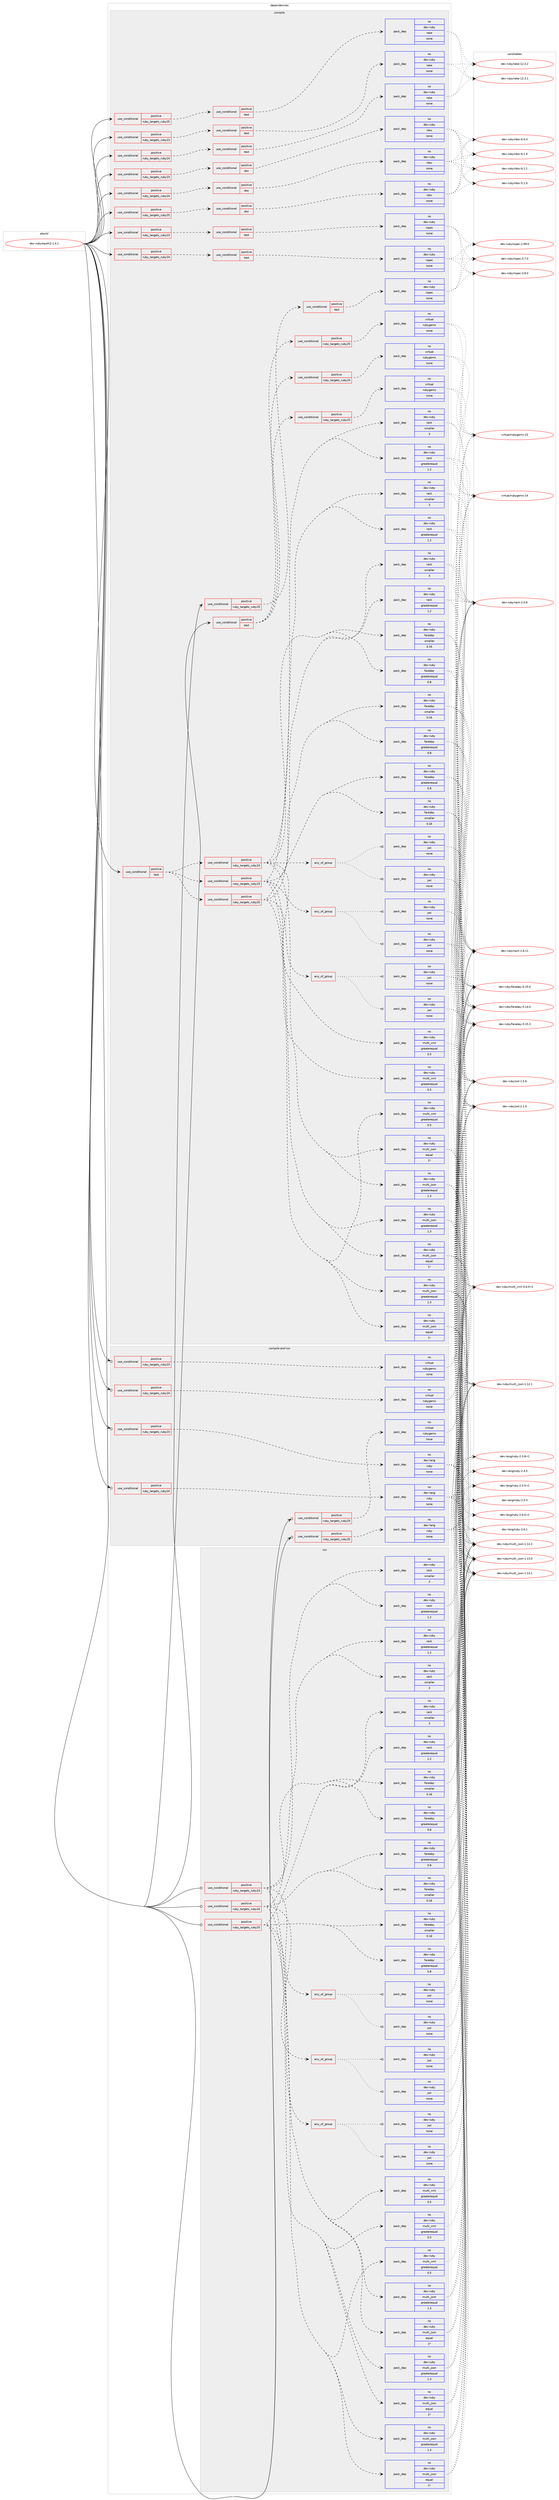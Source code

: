 digraph prolog {

# *************
# Graph options
# *************

newrank=true;
concentrate=true;
compound=true;
graph [rankdir=LR,fontname=Helvetica,fontsize=10,ranksep=1.5];#, ranksep=2.5, nodesep=0.2];
edge  [arrowhead=vee];
node  [fontname=Helvetica,fontsize=10];

# **********
# The ebuild
# **********

subgraph cluster_leftcol {
color=gray;
rank=same;
label=<<i>ebuild</i>>;
id [label="dev-ruby/oauth2-1.4.1", color=red, width=4, href="../dev-ruby/oauth2-1.4.1.svg"];
}

# ****************
# The dependencies
# ****************

subgraph cluster_midcol {
color=gray;
label=<<i>dependencies</i>>;
subgraph cluster_compile {
fillcolor="#eeeeee";
style=filled;
label=<<i>compile</i>>;
subgraph cond408048 {
dependency1508960 [label=<<TABLE BORDER="0" CELLBORDER="1" CELLSPACING="0" CELLPADDING="4"><TR><TD ROWSPAN="3" CELLPADDING="10">use_conditional</TD></TR><TR><TD>positive</TD></TR><TR><TD>ruby_targets_ruby23</TD></TR></TABLE>>, shape=none, color=red];
subgraph cond408049 {
dependency1508961 [label=<<TABLE BORDER="0" CELLBORDER="1" CELLSPACING="0" CELLPADDING="4"><TR><TD ROWSPAN="3" CELLPADDING="10">use_conditional</TD></TR><TR><TD>positive</TD></TR><TR><TD>doc</TD></TR></TABLE>>, shape=none, color=red];
subgraph pack1077415 {
dependency1508962 [label=<<TABLE BORDER="0" CELLBORDER="1" CELLSPACING="0" CELLPADDING="4" WIDTH="220"><TR><TD ROWSPAN="6" CELLPADDING="30">pack_dep</TD></TR><TR><TD WIDTH="110">no</TD></TR><TR><TD>dev-ruby</TD></TR><TR><TD>rdoc</TD></TR><TR><TD>none</TD></TR><TR><TD></TD></TR></TABLE>>, shape=none, color=blue];
}
dependency1508961:e -> dependency1508962:w [weight=20,style="dashed",arrowhead="vee"];
}
dependency1508960:e -> dependency1508961:w [weight=20,style="dashed",arrowhead="vee"];
}
id:e -> dependency1508960:w [weight=20,style="solid",arrowhead="vee"];
subgraph cond408050 {
dependency1508963 [label=<<TABLE BORDER="0" CELLBORDER="1" CELLSPACING="0" CELLPADDING="4"><TR><TD ROWSPAN="3" CELLPADDING="10">use_conditional</TD></TR><TR><TD>positive</TD></TR><TR><TD>ruby_targets_ruby23</TD></TR></TABLE>>, shape=none, color=red];
subgraph cond408051 {
dependency1508964 [label=<<TABLE BORDER="0" CELLBORDER="1" CELLSPACING="0" CELLPADDING="4"><TR><TD ROWSPAN="3" CELLPADDING="10">use_conditional</TD></TR><TR><TD>positive</TD></TR><TR><TD>test</TD></TR></TABLE>>, shape=none, color=red];
subgraph pack1077416 {
dependency1508965 [label=<<TABLE BORDER="0" CELLBORDER="1" CELLSPACING="0" CELLPADDING="4" WIDTH="220"><TR><TD ROWSPAN="6" CELLPADDING="30">pack_dep</TD></TR><TR><TD WIDTH="110">no</TD></TR><TR><TD>dev-ruby</TD></TR><TR><TD>rake</TD></TR><TR><TD>none</TD></TR><TR><TD></TD></TR></TABLE>>, shape=none, color=blue];
}
dependency1508964:e -> dependency1508965:w [weight=20,style="dashed",arrowhead="vee"];
}
dependency1508963:e -> dependency1508964:w [weight=20,style="dashed",arrowhead="vee"];
}
id:e -> dependency1508963:w [weight=20,style="solid",arrowhead="vee"];
subgraph cond408052 {
dependency1508966 [label=<<TABLE BORDER="0" CELLBORDER="1" CELLSPACING="0" CELLPADDING="4"><TR><TD ROWSPAN="3" CELLPADDING="10">use_conditional</TD></TR><TR><TD>positive</TD></TR><TR><TD>ruby_targets_ruby23</TD></TR></TABLE>>, shape=none, color=red];
subgraph cond408053 {
dependency1508967 [label=<<TABLE BORDER="0" CELLBORDER="1" CELLSPACING="0" CELLPADDING="4"><TR><TD ROWSPAN="3" CELLPADDING="10">use_conditional</TD></TR><TR><TD>positive</TD></TR><TR><TD>test</TD></TR></TABLE>>, shape=none, color=red];
subgraph pack1077417 {
dependency1508968 [label=<<TABLE BORDER="0" CELLBORDER="1" CELLSPACING="0" CELLPADDING="4" WIDTH="220"><TR><TD ROWSPAN="6" CELLPADDING="30">pack_dep</TD></TR><TR><TD WIDTH="110">no</TD></TR><TR><TD>dev-ruby</TD></TR><TR><TD>rspec</TD></TR><TR><TD>none</TD></TR><TR><TD></TD></TR></TABLE>>, shape=none, color=blue];
}
dependency1508967:e -> dependency1508968:w [weight=20,style="dashed",arrowhead="vee"];
}
dependency1508966:e -> dependency1508967:w [weight=20,style="dashed",arrowhead="vee"];
}
id:e -> dependency1508966:w [weight=20,style="solid",arrowhead="vee"];
subgraph cond408054 {
dependency1508969 [label=<<TABLE BORDER="0" CELLBORDER="1" CELLSPACING="0" CELLPADDING="4"><TR><TD ROWSPAN="3" CELLPADDING="10">use_conditional</TD></TR><TR><TD>positive</TD></TR><TR><TD>ruby_targets_ruby24</TD></TR></TABLE>>, shape=none, color=red];
subgraph cond408055 {
dependency1508970 [label=<<TABLE BORDER="0" CELLBORDER="1" CELLSPACING="0" CELLPADDING="4"><TR><TD ROWSPAN="3" CELLPADDING="10">use_conditional</TD></TR><TR><TD>positive</TD></TR><TR><TD>doc</TD></TR></TABLE>>, shape=none, color=red];
subgraph pack1077418 {
dependency1508971 [label=<<TABLE BORDER="0" CELLBORDER="1" CELLSPACING="0" CELLPADDING="4" WIDTH="220"><TR><TD ROWSPAN="6" CELLPADDING="30">pack_dep</TD></TR><TR><TD WIDTH="110">no</TD></TR><TR><TD>dev-ruby</TD></TR><TR><TD>rdoc</TD></TR><TR><TD>none</TD></TR><TR><TD></TD></TR></TABLE>>, shape=none, color=blue];
}
dependency1508970:e -> dependency1508971:w [weight=20,style="dashed",arrowhead="vee"];
}
dependency1508969:e -> dependency1508970:w [weight=20,style="dashed",arrowhead="vee"];
}
id:e -> dependency1508969:w [weight=20,style="solid",arrowhead="vee"];
subgraph cond408056 {
dependency1508972 [label=<<TABLE BORDER="0" CELLBORDER="1" CELLSPACING="0" CELLPADDING="4"><TR><TD ROWSPAN="3" CELLPADDING="10">use_conditional</TD></TR><TR><TD>positive</TD></TR><TR><TD>ruby_targets_ruby24</TD></TR></TABLE>>, shape=none, color=red];
subgraph cond408057 {
dependency1508973 [label=<<TABLE BORDER="0" CELLBORDER="1" CELLSPACING="0" CELLPADDING="4"><TR><TD ROWSPAN="3" CELLPADDING="10">use_conditional</TD></TR><TR><TD>positive</TD></TR><TR><TD>test</TD></TR></TABLE>>, shape=none, color=red];
subgraph pack1077419 {
dependency1508974 [label=<<TABLE BORDER="0" CELLBORDER="1" CELLSPACING="0" CELLPADDING="4" WIDTH="220"><TR><TD ROWSPAN="6" CELLPADDING="30">pack_dep</TD></TR><TR><TD WIDTH="110">no</TD></TR><TR><TD>dev-ruby</TD></TR><TR><TD>rake</TD></TR><TR><TD>none</TD></TR><TR><TD></TD></TR></TABLE>>, shape=none, color=blue];
}
dependency1508973:e -> dependency1508974:w [weight=20,style="dashed",arrowhead="vee"];
}
dependency1508972:e -> dependency1508973:w [weight=20,style="dashed",arrowhead="vee"];
}
id:e -> dependency1508972:w [weight=20,style="solid",arrowhead="vee"];
subgraph cond408058 {
dependency1508975 [label=<<TABLE BORDER="0" CELLBORDER="1" CELLSPACING="0" CELLPADDING="4"><TR><TD ROWSPAN="3" CELLPADDING="10">use_conditional</TD></TR><TR><TD>positive</TD></TR><TR><TD>ruby_targets_ruby24</TD></TR></TABLE>>, shape=none, color=red];
subgraph cond408059 {
dependency1508976 [label=<<TABLE BORDER="0" CELLBORDER="1" CELLSPACING="0" CELLPADDING="4"><TR><TD ROWSPAN="3" CELLPADDING="10">use_conditional</TD></TR><TR><TD>positive</TD></TR><TR><TD>test</TD></TR></TABLE>>, shape=none, color=red];
subgraph pack1077420 {
dependency1508977 [label=<<TABLE BORDER="0" CELLBORDER="1" CELLSPACING="0" CELLPADDING="4" WIDTH="220"><TR><TD ROWSPAN="6" CELLPADDING="30">pack_dep</TD></TR><TR><TD WIDTH="110">no</TD></TR><TR><TD>dev-ruby</TD></TR><TR><TD>rspec</TD></TR><TR><TD>none</TD></TR><TR><TD></TD></TR></TABLE>>, shape=none, color=blue];
}
dependency1508976:e -> dependency1508977:w [weight=20,style="dashed",arrowhead="vee"];
}
dependency1508975:e -> dependency1508976:w [weight=20,style="dashed",arrowhead="vee"];
}
id:e -> dependency1508975:w [weight=20,style="solid",arrowhead="vee"];
subgraph cond408060 {
dependency1508978 [label=<<TABLE BORDER="0" CELLBORDER="1" CELLSPACING="0" CELLPADDING="4"><TR><TD ROWSPAN="3" CELLPADDING="10">use_conditional</TD></TR><TR><TD>positive</TD></TR><TR><TD>ruby_targets_ruby25</TD></TR></TABLE>>, shape=none, color=red];
subgraph cond408061 {
dependency1508979 [label=<<TABLE BORDER="0" CELLBORDER="1" CELLSPACING="0" CELLPADDING="4"><TR><TD ROWSPAN="3" CELLPADDING="10">use_conditional</TD></TR><TR><TD>positive</TD></TR><TR><TD>doc</TD></TR></TABLE>>, shape=none, color=red];
subgraph pack1077421 {
dependency1508980 [label=<<TABLE BORDER="0" CELLBORDER="1" CELLSPACING="0" CELLPADDING="4" WIDTH="220"><TR><TD ROWSPAN="6" CELLPADDING="30">pack_dep</TD></TR><TR><TD WIDTH="110">no</TD></TR><TR><TD>dev-ruby</TD></TR><TR><TD>rdoc</TD></TR><TR><TD>none</TD></TR><TR><TD></TD></TR></TABLE>>, shape=none, color=blue];
}
dependency1508979:e -> dependency1508980:w [weight=20,style="dashed",arrowhead="vee"];
}
dependency1508978:e -> dependency1508979:w [weight=20,style="dashed",arrowhead="vee"];
}
id:e -> dependency1508978:w [weight=20,style="solid",arrowhead="vee"];
subgraph cond408062 {
dependency1508981 [label=<<TABLE BORDER="0" CELLBORDER="1" CELLSPACING="0" CELLPADDING="4"><TR><TD ROWSPAN="3" CELLPADDING="10">use_conditional</TD></TR><TR><TD>positive</TD></TR><TR><TD>ruby_targets_ruby25</TD></TR></TABLE>>, shape=none, color=red];
subgraph cond408063 {
dependency1508982 [label=<<TABLE BORDER="0" CELLBORDER="1" CELLSPACING="0" CELLPADDING="4"><TR><TD ROWSPAN="3" CELLPADDING="10">use_conditional</TD></TR><TR><TD>positive</TD></TR><TR><TD>test</TD></TR></TABLE>>, shape=none, color=red];
subgraph pack1077422 {
dependency1508983 [label=<<TABLE BORDER="0" CELLBORDER="1" CELLSPACING="0" CELLPADDING="4" WIDTH="220"><TR><TD ROWSPAN="6" CELLPADDING="30">pack_dep</TD></TR><TR><TD WIDTH="110">no</TD></TR><TR><TD>dev-ruby</TD></TR><TR><TD>rake</TD></TR><TR><TD>none</TD></TR><TR><TD></TD></TR></TABLE>>, shape=none, color=blue];
}
dependency1508982:e -> dependency1508983:w [weight=20,style="dashed",arrowhead="vee"];
}
dependency1508981:e -> dependency1508982:w [weight=20,style="dashed",arrowhead="vee"];
}
id:e -> dependency1508981:w [weight=20,style="solid",arrowhead="vee"];
subgraph cond408064 {
dependency1508984 [label=<<TABLE BORDER="0" CELLBORDER="1" CELLSPACING="0" CELLPADDING="4"><TR><TD ROWSPAN="3" CELLPADDING="10">use_conditional</TD></TR><TR><TD>positive</TD></TR><TR><TD>ruby_targets_ruby25</TD></TR></TABLE>>, shape=none, color=red];
subgraph cond408065 {
dependency1508985 [label=<<TABLE BORDER="0" CELLBORDER="1" CELLSPACING="0" CELLPADDING="4"><TR><TD ROWSPAN="3" CELLPADDING="10">use_conditional</TD></TR><TR><TD>positive</TD></TR><TR><TD>test</TD></TR></TABLE>>, shape=none, color=red];
subgraph pack1077423 {
dependency1508986 [label=<<TABLE BORDER="0" CELLBORDER="1" CELLSPACING="0" CELLPADDING="4" WIDTH="220"><TR><TD ROWSPAN="6" CELLPADDING="30">pack_dep</TD></TR><TR><TD WIDTH="110">no</TD></TR><TR><TD>dev-ruby</TD></TR><TR><TD>rspec</TD></TR><TR><TD>none</TD></TR><TR><TD></TD></TR></TABLE>>, shape=none, color=blue];
}
dependency1508985:e -> dependency1508986:w [weight=20,style="dashed",arrowhead="vee"];
}
dependency1508984:e -> dependency1508985:w [weight=20,style="dashed",arrowhead="vee"];
}
id:e -> dependency1508984:w [weight=20,style="solid",arrowhead="vee"];
subgraph cond408066 {
dependency1508987 [label=<<TABLE BORDER="0" CELLBORDER="1" CELLSPACING="0" CELLPADDING="4"><TR><TD ROWSPAN="3" CELLPADDING="10">use_conditional</TD></TR><TR><TD>positive</TD></TR><TR><TD>test</TD></TR></TABLE>>, shape=none, color=red];
subgraph cond408067 {
dependency1508988 [label=<<TABLE BORDER="0" CELLBORDER="1" CELLSPACING="0" CELLPADDING="4"><TR><TD ROWSPAN="3" CELLPADDING="10">use_conditional</TD></TR><TR><TD>positive</TD></TR><TR><TD>ruby_targets_ruby23</TD></TR></TABLE>>, shape=none, color=red];
subgraph pack1077424 {
dependency1508989 [label=<<TABLE BORDER="0" CELLBORDER="1" CELLSPACING="0" CELLPADDING="4" WIDTH="220"><TR><TD ROWSPAN="6" CELLPADDING="30">pack_dep</TD></TR><TR><TD WIDTH="110">no</TD></TR><TR><TD>dev-ruby</TD></TR><TR><TD>faraday</TD></TR><TR><TD>greaterequal</TD></TR><TR><TD>0.8</TD></TR></TABLE>>, shape=none, color=blue];
}
dependency1508988:e -> dependency1508989:w [weight=20,style="dashed",arrowhead="vee"];
subgraph pack1077425 {
dependency1508990 [label=<<TABLE BORDER="0" CELLBORDER="1" CELLSPACING="0" CELLPADDING="4" WIDTH="220"><TR><TD ROWSPAN="6" CELLPADDING="30">pack_dep</TD></TR><TR><TD WIDTH="110">no</TD></TR><TR><TD>dev-ruby</TD></TR><TR><TD>faraday</TD></TR><TR><TD>smaller</TD></TR><TR><TD>0.16</TD></TR></TABLE>>, shape=none, color=blue];
}
dependency1508988:e -> dependency1508990:w [weight=20,style="dashed",arrowhead="vee"];
subgraph any22909 {
dependency1508991 [label=<<TABLE BORDER="0" CELLBORDER="1" CELLSPACING="0" CELLPADDING="4"><TR><TD CELLPADDING="10">any_of_group</TD></TR></TABLE>>, shape=none, color=red];subgraph pack1077426 {
dependency1508992 [label=<<TABLE BORDER="0" CELLBORDER="1" CELLSPACING="0" CELLPADDING="4" WIDTH="220"><TR><TD ROWSPAN="6" CELLPADDING="30">pack_dep</TD></TR><TR><TD WIDTH="110">no</TD></TR><TR><TD>dev-ruby</TD></TR><TR><TD>jwt</TD></TR><TR><TD>none</TD></TR><TR><TD></TD></TR></TABLE>>, shape=none, color=blue];
}
dependency1508991:e -> dependency1508992:w [weight=20,style="dotted",arrowhead="oinv"];
subgraph pack1077427 {
dependency1508993 [label=<<TABLE BORDER="0" CELLBORDER="1" CELLSPACING="0" CELLPADDING="4" WIDTH="220"><TR><TD ROWSPAN="6" CELLPADDING="30">pack_dep</TD></TR><TR><TD WIDTH="110">no</TD></TR><TR><TD>dev-ruby</TD></TR><TR><TD>jwt</TD></TR><TR><TD>none</TD></TR><TR><TD></TD></TR></TABLE>>, shape=none, color=blue];
}
dependency1508991:e -> dependency1508993:w [weight=20,style="dotted",arrowhead="oinv"];
}
dependency1508988:e -> dependency1508991:w [weight=20,style="dashed",arrowhead="vee"];
subgraph pack1077428 {
dependency1508994 [label=<<TABLE BORDER="0" CELLBORDER="1" CELLSPACING="0" CELLPADDING="4" WIDTH="220"><TR><TD ROWSPAN="6" CELLPADDING="30">pack_dep</TD></TR><TR><TD WIDTH="110">no</TD></TR><TR><TD>dev-ruby</TD></TR><TR><TD>multi_json</TD></TR><TR><TD>greaterequal</TD></TR><TR><TD>1.3</TD></TR></TABLE>>, shape=none, color=blue];
}
dependency1508988:e -> dependency1508994:w [weight=20,style="dashed",arrowhead="vee"];
subgraph pack1077429 {
dependency1508995 [label=<<TABLE BORDER="0" CELLBORDER="1" CELLSPACING="0" CELLPADDING="4" WIDTH="220"><TR><TD ROWSPAN="6" CELLPADDING="30">pack_dep</TD></TR><TR><TD WIDTH="110">no</TD></TR><TR><TD>dev-ruby</TD></TR><TR><TD>multi_json</TD></TR><TR><TD>equal</TD></TR><TR><TD>1*</TD></TR></TABLE>>, shape=none, color=blue];
}
dependency1508988:e -> dependency1508995:w [weight=20,style="dashed",arrowhead="vee"];
subgraph pack1077430 {
dependency1508996 [label=<<TABLE BORDER="0" CELLBORDER="1" CELLSPACING="0" CELLPADDING="4" WIDTH="220"><TR><TD ROWSPAN="6" CELLPADDING="30">pack_dep</TD></TR><TR><TD WIDTH="110">no</TD></TR><TR><TD>dev-ruby</TD></TR><TR><TD>multi_xml</TD></TR><TR><TD>greaterequal</TD></TR><TR><TD>0.5</TD></TR></TABLE>>, shape=none, color=blue];
}
dependency1508988:e -> dependency1508996:w [weight=20,style="dashed",arrowhead="vee"];
subgraph pack1077431 {
dependency1508997 [label=<<TABLE BORDER="0" CELLBORDER="1" CELLSPACING="0" CELLPADDING="4" WIDTH="220"><TR><TD ROWSPAN="6" CELLPADDING="30">pack_dep</TD></TR><TR><TD WIDTH="110">no</TD></TR><TR><TD>dev-ruby</TD></TR><TR><TD>rack</TD></TR><TR><TD>greaterequal</TD></TR><TR><TD>1.2</TD></TR></TABLE>>, shape=none, color=blue];
}
dependency1508988:e -> dependency1508997:w [weight=20,style="dashed",arrowhead="vee"];
subgraph pack1077432 {
dependency1508998 [label=<<TABLE BORDER="0" CELLBORDER="1" CELLSPACING="0" CELLPADDING="4" WIDTH="220"><TR><TD ROWSPAN="6" CELLPADDING="30">pack_dep</TD></TR><TR><TD WIDTH="110">no</TD></TR><TR><TD>dev-ruby</TD></TR><TR><TD>rack</TD></TR><TR><TD>smaller</TD></TR><TR><TD>3</TD></TR></TABLE>>, shape=none, color=blue];
}
dependency1508988:e -> dependency1508998:w [weight=20,style="dashed",arrowhead="vee"];
}
dependency1508987:e -> dependency1508988:w [weight=20,style="dashed",arrowhead="vee"];
subgraph cond408068 {
dependency1508999 [label=<<TABLE BORDER="0" CELLBORDER="1" CELLSPACING="0" CELLPADDING="4"><TR><TD ROWSPAN="3" CELLPADDING="10">use_conditional</TD></TR><TR><TD>positive</TD></TR><TR><TD>ruby_targets_ruby24</TD></TR></TABLE>>, shape=none, color=red];
subgraph pack1077433 {
dependency1509000 [label=<<TABLE BORDER="0" CELLBORDER="1" CELLSPACING="0" CELLPADDING="4" WIDTH="220"><TR><TD ROWSPAN="6" CELLPADDING="30">pack_dep</TD></TR><TR><TD WIDTH="110">no</TD></TR><TR><TD>dev-ruby</TD></TR><TR><TD>faraday</TD></TR><TR><TD>greaterequal</TD></TR><TR><TD>0.8</TD></TR></TABLE>>, shape=none, color=blue];
}
dependency1508999:e -> dependency1509000:w [weight=20,style="dashed",arrowhead="vee"];
subgraph pack1077434 {
dependency1509001 [label=<<TABLE BORDER="0" CELLBORDER="1" CELLSPACING="0" CELLPADDING="4" WIDTH="220"><TR><TD ROWSPAN="6" CELLPADDING="30">pack_dep</TD></TR><TR><TD WIDTH="110">no</TD></TR><TR><TD>dev-ruby</TD></TR><TR><TD>faraday</TD></TR><TR><TD>smaller</TD></TR><TR><TD>0.16</TD></TR></TABLE>>, shape=none, color=blue];
}
dependency1508999:e -> dependency1509001:w [weight=20,style="dashed",arrowhead="vee"];
subgraph any22910 {
dependency1509002 [label=<<TABLE BORDER="0" CELLBORDER="1" CELLSPACING="0" CELLPADDING="4"><TR><TD CELLPADDING="10">any_of_group</TD></TR></TABLE>>, shape=none, color=red];subgraph pack1077435 {
dependency1509003 [label=<<TABLE BORDER="0" CELLBORDER="1" CELLSPACING="0" CELLPADDING="4" WIDTH="220"><TR><TD ROWSPAN="6" CELLPADDING="30">pack_dep</TD></TR><TR><TD WIDTH="110">no</TD></TR><TR><TD>dev-ruby</TD></TR><TR><TD>jwt</TD></TR><TR><TD>none</TD></TR><TR><TD></TD></TR></TABLE>>, shape=none, color=blue];
}
dependency1509002:e -> dependency1509003:w [weight=20,style="dotted",arrowhead="oinv"];
subgraph pack1077436 {
dependency1509004 [label=<<TABLE BORDER="0" CELLBORDER="1" CELLSPACING="0" CELLPADDING="4" WIDTH="220"><TR><TD ROWSPAN="6" CELLPADDING="30">pack_dep</TD></TR><TR><TD WIDTH="110">no</TD></TR><TR><TD>dev-ruby</TD></TR><TR><TD>jwt</TD></TR><TR><TD>none</TD></TR><TR><TD></TD></TR></TABLE>>, shape=none, color=blue];
}
dependency1509002:e -> dependency1509004:w [weight=20,style="dotted",arrowhead="oinv"];
}
dependency1508999:e -> dependency1509002:w [weight=20,style="dashed",arrowhead="vee"];
subgraph pack1077437 {
dependency1509005 [label=<<TABLE BORDER="0" CELLBORDER="1" CELLSPACING="0" CELLPADDING="4" WIDTH="220"><TR><TD ROWSPAN="6" CELLPADDING="30">pack_dep</TD></TR><TR><TD WIDTH="110">no</TD></TR><TR><TD>dev-ruby</TD></TR><TR><TD>multi_json</TD></TR><TR><TD>greaterequal</TD></TR><TR><TD>1.3</TD></TR></TABLE>>, shape=none, color=blue];
}
dependency1508999:e -> dependency1509005:w [weight=20,style="dashed",arrowhead="vee"];
subgraph pack1077438 {
dependency1509006 [label=<<TABLE BORDER="0" CELLBORDER="1" CELLSPACING="0" CELLPADDING="4" WIDTH="220"><TR><TD ROWSPAN="6" CELLPADDING="30">pack_dep</TD></TR><TR><TD WIDTH="110">no</TD></TR><TR><TD>dev-ruby</TD></TR><TR><TD>multi_json</TD></TR><TR><TD>equal</TD></TR><TR><TD>1*</TD></TR></TABLE>>, shape=none, color=blue];
}
dependency1508999:e -> dependency1509006:w [weight=20,style="dashed",arrowhead="vee"];
subgraph pack1077439 {
dependency1509007 [label=<<TABLE BORDER="0" CELLBORDER="1" CELLSPACING="0" CELLPADDING="4" WIDTH="220"><TR><TD ROWSPAN="6" CELLPADDING="30">pack_dep</TD></TR><TR><TD WIDTH="110">no</TD></TR><TR><TD>dev-ruby</TD></TR><TR><TD>multi_xml</TD></TR><TR><TD>greaterequal</TD></TR><TR><TD>0.5</TD></TR></TABLE>>, shape=none, color=blue];
}
dependency1508999:e -> dependency1509007:w [weight=20,style="dashed",arrowhead="vee"];
subgraph pack1077440 {
dependency1509008 [label=<<TABLE BORDER="0" CELLBORDER="1" CELLSPACING="0" CELLPADDING="4" WIDTH="220"><TR><TD ROWSPAN="6" CELLPADDING="30">pack_dep</TD></TR><TR><TD WIDTH="110">no</TD></TR><TR><TD>dev-ruby</TD></TR><TR><TD>rack</TD></TR><TR><TD>greaterequal</TD></TR><TR><TD>1.2</TD></TR></TABLE>>, shape=none, color=blue];
}
dependency1508999:e -> dependency1509008:w [weight=20,style="dashed",arrowhead="vee"];
subgraph pack1077441 {
dependency1509009 [label=<<TABLE BORDER="0" CELLBORDER="1" CELLSPACING="0" CELLPADDING="4" WIDTH="220"><TR><TD ROWSPAN="6" CELLPADDING="30">pack_dep</TD></TR><TR><TD WIDTH="110">no</TD></TR><TR><TD>dev-ruby</TD></TR><TR><TD>rack</TD></TR><TR><TD>smaller</TD></TR><TR><TD>3</TD></TR></TABLE>>, shape=none, color=blue];
}
dependency1508999:e -> dependency1509009:w [weight=20,style="dashed",arrowhead="vee"];
}
dependency1508987:e -> dependency1508999:w [weight=20,style="dashed",arrowhead="vee"];
subgraph cond408069 {
dependency1509010 [label=<<TABLE BORDER="0" CELLBORDER="1" CELLSPACING="0" CELLPADDING="4"><TR><TD ROWSPAN="3" CELLPADDING="10">use_conditional</TD></TR><TR><TD>positive</TD></TR><TR><TD>ruby_targets_ruby25</TD></TR></TABLE>>, shape=none, color=red];
subgraph pack1077442 {
dependency1509011 [label=<<TABLE BORDER="0" CELLBORDER="1" CELLSPACING="0" CELLPADDING="4" WIDTH="220"><TR><TD ROWSPAN="6" CELLPADDING="30">pack_dep</TD></TR><TR><TD WIDTH="110">no</TD></TR><TR><TD>dev-ruby</TD></TR><TR><TD>faraday</TD></TR><TR><TD>greaterequal</TD></TR><TR><TD>0.8</TD></TR></TABLE>>, shape=none, color=blue];
}
dependency1509010:e -> dependency1509011:w [weight=20,style="dashed",arrowhead="vee"];
subgraph pack1077443 {
dependency1509012 [label=<<TABLE BORDER="0" CELLBORDER="1" CELLSPACING="0" CELLPADDING="4" WIDTH="220"><TR><TD ROWSPAN="6" CELLPADDING="30">pack_dep</TD></TR><TR><TD WIDTH="110">no</TD></TR><TR><TD>dev-ruby</TD></TR><TR><TD>faraday</TD></TR><TR><TD>smaller</TD></TR><TR><TD>0.16</TD></TR></TABLE>>, shape=none, color=blue];
}
dependency1509010:e -> dependency1509012:w [weight=20,style="dashed",arrowhead="vee"];
subgraph any22911 {
dependency1509013 [label=<<TABLE BORDER="0" CELLBORDER="1" CELLSPACING="0" CELLPADDING="4"><TR><TD CELLPADDING="10">any_of_group</TD></TR></TABLE>>, shape=none, color=red];subgraph pack1077444 {
dependency1509014 [label=<<TABLE BORDER="0" CELLBORDER="1" CELLSPACING="0" CELLPADDING="4" WIDTH="220"><TR><TD ROWSPAN="6" CELLPADDING="30">pack_dep</TD></TR><TR><TD WIDTH="110">no</TD></TR><TR><TD>dev-ruby</TD></TR><TR><TD>jwt</TD></TR><TR><TD>none</TD></TR><TR><TD></TD></TR></TABLE>>, shape=none, color=blue];
}
dependency1509013:e -> dependency1509014:w [weight=20,style="dotted",arrowhead="oinv"];
subgraph pack1077445 {
dependency1509015 [label=<<TABLE BORDER="0" CELLBORDER="1" CELLSPACING="0" CELLPADDING="4" WIDTH="220"><TR><TD ROWSPAN="6" CELLPADDING="30">pack_dep</TD></TR><TR><TD WIDTH="110">no</TD></TR><TR><TD>dev-ruby</TD></TR><TR><TD>jwt</TD></TR><TR><TD>none</TD></TR><TR><TD></TD></TR></TABLE>>, shape=none, color=blue];
}
dependency1509013:e -> dependency1509015:w [weight=20,style="dotted",arrowhead="oinv"];
}
dependency1509010:e -> dependency1509013:w [weight=20,style="dashed",arrowhead="vee"];
subgraph pack1077446 {
dependency1509016 [label=<<TABLE BORDER="0" CELLBORDER="1" CELLSPACING="0" CELLPADDING="4" WIDTH="220"><TR><TD ROWSPAN="6" CELLPADDING="30">pack_dep</TD></TR><TR><TD WIDTH="110">no</TD></TR><TR><TD>dev-ruby</TD></TR><TR><TD>multi_json</TD></TR><TR><TD>greaterequal</TD></TR><TR><TD>1.3</TD></TR></TABLE>>, shape=none, color=blue];
}
dependency1509010:e -> dependency1509016:w [weight=20,style="dashed",arrowhead="vee"];
subgraph pack1077447 {
dependency1509017 [label=<<TABLE BORDER="0" CELLBORDER="1" CELLSPACING="0" CELLPADDING="4" WIDTH="220"><TR><TD ROWSPAN="6" CELLPADDING="30">pack_dep</TD></TR><TR><TD WIDTH="110">no</TD></TR><TR><TD>dev-ruby</TD></TR><TR><TD>multi_json</TD></TR><TR><TD>equal</TD></TR><TR><TD>1*</TD></TR></TABLE>>, shape=none, color=blue];
}
dependency1509010:e -> dependency1509017:w [weight=20,style="dashed",arrowhead="vee"];
subgraph pack1077448 {
dependency1509018 [label=<<TABLE BORDER="0" CELLBORDER="1" CELLSPACING="0" CELLPADDING="4" WIDTH="220"><TR><TD ROWSPAN="6" CELLPADDING="30">pack_dep</TD></TR><TR><TD WIDTH="110">no</TD></TR><TR><TD>dev-ruby</TD></TR><TR><TD>multi_xml</TD></TR><TR><TD>greaterequal</TD></TR><TR><TD>0.5</TD></TR></TABLE>>, shape=none, color=blue];
}
dependency1509010:e -> dependency1509018:w [weight=20,style="dashed",arrowhead="vee"];
subgraph pack1077449 {
dependency1509019 [label=<<TABLE BORDER="0" CELLBORDER="1" CELLSPACING="0" CELLPADDING="4" WIDTH="220"><TR><TD ROWSPAN="6" CELLPADDING="30">pack_dep</TD></TR><TR><TD WIDTH="110">no</TD></TR><TR><TD>dev-ruby</TD></TR><TR><TD>rack</TD></TR><TR><TD>greaterequal</TD></TR><TR><TD>1.2</TD></TR></TABLE>>, shape=none, color=blue];
}
dependency1509010:e -> dependency1509019:w [weight=20,style="dashed",arrowhead="vee"];
subgraph pack1077450 {
dependency1509020 [label=<<TABLE BORDER="0" CELLBORDER="1" CELLSPACING="0" CELLPADDING="4" WIDTH="220"><TR><TD ROWSPAN="6" CELLPADDING="30">pack_dep</TD></TR><TR><TD WIDTH="110">no</TD></TR><TR><TD>dev-ruby</TD></TR><TR><TD>rack</TD></TR><TR><TD>smaller</TD></TR><TR><TD>3</TD></TR></TABLE>>, shape=none, color=blue];
}
dependency1509010:e -> dependency1509020:w [weight=20,style="dashed",arrowhead="vee"];
}
dependency1508987:e -> dependency1509010:w [weight=20,style="dashed",arrowhead="vee"];
}
id:e -> dependency1508987:w [weight=20,style="solid",arrowhead="vee"];
subgraph cond408070 {
dependency1509021 [label=<<TABLE BORDER="0" CELLBORDER="1" CELLSPACING="0" CELLPADDING="4"><TR><TD ROWSPAN="3" CELLPADDING="10">use_conditional</TD></TR><TR><TD>positive</TD></TR><TR><TD>test</TD></TR></TABLE>>, shape=none, color=red];
subgraph cond408071 {
dependency1509022 [label=<<TABLE BORDER="0" CELLBORDER="1" CELLSPACING="0" CELLPADDING="4"><TR><TD ROWSPAN="3" CELLPADDING="10">use_conditional</TD></TR><TR><TD>positive</TD></TR><TR><TD>ruby_targets_ruby23</TD></TR></TABLE>>, shape=none, color=red];
subgraph pack1077451 {
dependency1509023 [label=<<TABLE BORDER="0" CELLBORDER="1" CELLSPACING="0" CELLPADDING="4" WIDTH="220"><TR><TD ROWSPAN="6" CELLPADDING="30">pack_dep</TD></TR><TR><TD WIDTH="110">no</TD></TR><TR><TD>virtual</TD></TR><TR><TD>rubygems</TD></TR><TR><TD>none</TD></TR><TR><TD></TD></TR></TABLE>>, shape=none, color=blue];
}
dependency1509022:e -> dependency1509023:w [weight=20,style="dashed",arrowhead="vee"];
}
dependency1509021:e -> dependency1509022:w [weight=20,style="dashed",arrowhead="vee"];
subgraph cond408072 {
dependency1509024 [label=<<TABLE BORDER="0" CELLBORDER="1" CELLSPACING="0" CELLPADDING="4"><TR><TD ROWSPAN="3" CELLPADDING="10">use_conditional</TD></TR><TR><TD>positive</TD></TR><TR><TD>ruby_targets_ruby24</TD></TR></TABLE>>, shape=none, color=red];
subgraph pack1077452 {
dependency1509025 [label=<<TABLE BORDER="0" CELLBORDER="1" CELLSPACING="0" CELLPADDING="4" WIDTH="220"><TR><TD ROWSPAN="6" CELLPADDING="30">pack_dep</TD></TR><TR><TD WIDTH="110">no</TD></TR><TR><TD>virtual</TD></TR><TR><TD>rubygems</TD></TR><TR><TD>none</TD></TR><TR><TD></TD></TR></TABLE>>, shape=none, color=blue];
}
dependency1509024:e -> dependency1509025:w [weight=20,style="dashed",arrowhead="vee"];
}
dependency1509021:e -> dependency1509024:w [weight=20,style="dashed",arrowhead="vee"];
subgraph cond408073 {
dependency1509026 [label=<<TABLE BORDER="0" CELLBORDER="1" CELLSPACING="0" CELLPADDING="4"><TR><TD ROWSPAN="3" CELLPADDING="10">use_conditional</TD></TR><TR><TD>positive</TD></TR><TR><TD>ruby_targets_ruby25</TD></TR></TABLE>>, shape=none, color=red];
subgraph pack1077453 {
dependency1509027 [label=<<TABLE BORDER="0" CELLBORDER="1" CELLSPACING="0" CELLPADDING="4" WIDTH="220"><TR><TD ROWSPAN="6" CELLPADDING="30">pack_dep</TD></TR><TR><TD WIDTH="110">no</TD></TR><TR><TD>virtual</TD></TR><TR><TD>rubygems</TD></TR><TR><TD>none</TD></TR><TR><TD></TD></TR></TABLE>>, shape=none, color=blue];
}
dependency1509026:e -> dependency1509027:w [weight=20,style="dashed",arrowhead="vee"];
}
dependency1509021:e -> dependency1509026:w [weight=20,style="dashed",arrowhead="vee"];
}
id:e -> dependency1509021:w [weight=20,style="solid",arrowhead="vee"];
}
subgraph cluster_compileandrun {
fillcolor="#eeeeee";
style=filled;
label=<<i>compile and run</i>>;
subgraph cond408074 {
dependency1509028 [label=<<TABLE BORDER="0" CELLBORDER="1" CELLSPACING="0" CELLPADDING="4"><TR><TD ROWSPAN="3" CELLPADDING="10">use_conditional</TD></TR><TR><TD>positive</TD></TR><TR><TD>ruby_targets_ruby23</TD></TR></TABLE>>, shape=none, color=red];
subgraph pack1077454 {
dependency1509029 [label=<<TABLE BORDER="0" CELLBORDER="1" CELLSPACING="0" CELLPADDING="4" WIDTH="220"><TR><TD ROWSPAN="6" CELLPADDING="30">pack_dep</TD></TR><TR><TD WIDTH="110">no</TD></TR><TR><TD>dev-lang</TD></TR><TR><TD>ruby</TD></TR><TR><TD>none</TD></TR><TR><TD></TD></TR></TABLE>>, shape=none, color=blue];
}
dependency1509028:e -> dependency1509029:w [weight=20,style="dashed",arrowhead="vee"];
}
id:e -> dependency1509028:w [weight=20,style="solid",arrowhead="odotvee"];
subgraph cond408075 {
dependency1509030 [label=<<TABLE BORDER="0" CELLBORDER="1" CELLSPACING="0" CELLPADDING="4"><TR><TD ROWSPAN="3" CELLPADDING="10">use_conditional</TD></TR><TR><TD>positive</TD></TR><TR><TD>ruby_targets_ruby23</TD></TR></TABLE>>, shape=none, color=red];
subgraph pack1077455 {
dependency1509031 [label=<<TABLE BORDER="0" CELLBORDER="1" CELLSPACING="0" CELLPADDING="4" WIDTH="220"><TR><TD ROWSPAN="6" CELLPADDING="30">pack_dep</TD></TR><TR><TD WIDTH="110">no</TD></TR><TR><TD>virtual</TD></TR><TR><TD>rubygems</TD></TR><TR><TD>none</TD></TR><TR><TD></TD></TR></TABLE>>, shape=none, color=blue];
}
dependency1509030:e -> dependency1509031:w [weight=20,style="dashed",arrowhead="vee"];
}
id:e -> dependency1509030:w [weight=20,style="solid",arrowhead="odotvee"];
subgraph cond408076 {
dependency1509032 [label=<<TABLE BORDER="0" CELLBORDER="1" CELLSPACING="0" CELLPADDING="4"><TR><TD ROWSPAN="3" CELLPADDING="10">use_conditional</TD></TR><TR><TD>positive</TD></TR><TR><TD>ruby_targets_ruby24</TD></TR></TABLE>>, shape=none, color=red];
subgraph pack1077456 {
dependency1509033 [label=<<TABLE BORDER="0" CELLBORDER="1" CELLSPACING="0" CELLPADDING="4" WIDTH="220"><TR><TD ROWSPAN="6" CELLPADDING="30">pack_dep</TD></TR><TR><TD WIDTH="110">no</TD></TR><TR><TD>dev-lang</TD></TR><TR><TD>ruby</TD></TR><TR><TD>none</TD></TR><TR><TD></TD></TR></TABLE>>, shape=none, color=blue];
}
dependency1509032:e -> dependency1509033:w [weight=20,style="dashed",arrowhead="vee"];
}
id:e -> dependency1509032:w [weight=20,style="solid",arrowhead="odotvee"];
subgraph cond408077 {
dependency1509034 [label=<<TABLE BORDER="0" CELLBORDER="1" CELLSPACING="0" CELLPADDING="4"><TR><TD ROWSPAN="3" CELLPADDING="10">use_conditional</TD></TR><TR><TD>positive</TD></TR><TR><TD>ruby_targets_ruby24</TD></TR></TABLE>>, shape=none, color=red];
subgraph pack1077457 {
dependency1509035 [label=<<TABLE BORDER="0" CELLBORDER="1" CELLSPACING="0" CELLPADDING="4" WIDTH="220"><TR><TD ROWSPAN="6" CELLPADDING="30">pack_dep</TD></TR><TR><TD WIDTH="110">no</TD></TR><TR><TD>virtual</TD></TR><TR><TD>rubygems</TD></TR><TR><TD>none</TD></TR><TR><TD></TD></TR></TABLE>>, shape=none, color=blue];
}
dependency1509034:e -> dependency1509035:w [weight=20,style="dashed",arrowhead="vee"];
}
id:e -> dependency1509034:w [weight=20,style="solid",arrowhead="odotvee"];
subgraph cond408078 {
dependency1509036 [label=<<TABLE BORDER="0" CELLBORDER="1" CELLSPACING="0" CELLPADDING="4"><TR><TD ROWSPAN="3" CELLPADDING="10">use_conditional</TD></TR><TR><TD>positive</TD></TR><TR><TD>ruby_targets_ruby25</TD></TR></TABLE>>, shape=none, color=red];
subgraph pack1077458 {
dependency1509037 [label=<<TABLE BORDER="0" CELLBORDER="1" CELLSPACING="0" CELLPADDING="4" WIDTH="220"><TR><TD ROWSPAN="6" CELLPADDING="30">pack_dep</TD></TR><TR><TD WIDTH="110">no</TD></TR><TR><TD>dev-lang</TD></TR><TR><TD>ruby</TD></TR><TR><TD>none</TD></TR><TR><TD></TD></TR></TABLE>>, shape=none, color=blue];
}
dependency1509036:e -> dependency1509037:w [weight=20,style="dashed",arrowhead="vee"];
}
id:e -> dependency1509036:w [weight=20,style="solid",arrowhead="odotvee"];
subgraph cond408079 {
dependency1509038 [label=<<TABLE BORDER="0" CELLBORDER="1" CELLSPACING="0" CELLPADDING="4"><TR><TD ROWSPAN="3" CELLPADDING="10">use_conditional</TD></TR><TR><TD>positive</TD></TR><TR><TD>ruby_targets_ruby25</TD></TR></TABLE>>, shape=none, color=red];
subgraph pack1077459 {
dependency1509039 [label=<<TABLE BORDER="0" CELLBORDER="1" CELLSPACING="0" CELLPADDING="4" WIDTH="220"><TR><TD ROWSPAN="6" CELLPADDING="30">pack_dep</TD></TR><TR><TD WIDTH="110">no</TD></TR><TR><TD>virtual</TD></TR><TR><TD>rubygems</TD></TR><TR><TD>none</TD></TR><TR><TD></TD></TR></TABLE>>, shape=none, color=blue];
}
dependency1509038:e -> dependency1509039:w [weight=20,style="dashed",arrowhead="vee"];
}
id:e -> dependency1509038:w [weight=20,style="solid",arrowhead="odotvee"];
}
subgraph cluster_run {
fillcolor="#eeeeee";
style=filled;
label=<<i>run</i>>;
subgraph cond408080 {
dependency1509040 [label=<<TABLE BORDER="0" CELLBORDER="1" CELLSPACING="0" CELLPADDING="4"><TR><TD ROWSPAN="3" CELLPADDING="10">use_conditional</TD></TR><TR><TD>positive</TD></TR><TR><TD>ruby_targets_ruby23</TD></TR></TABLE>>, shape=none, color=red];
subgraph pack1077460 {
dependency1509041 [label=<<TABLE BORDER="0" CELLBORDER="1" CELLSPACING="0" CELLPADDING="4" WIDTH="220"><TR><TD ROWSPAN="6" CELLPADDING="30">pack_dep</TD></TR><TR><TD WIDTH="110">no</TD></TR><TR><TD>dev-ruby</TD></TR><TR><TD>faraday</TD></TR><TR><TD>greaterequal</TD></TR><TR><TD>0.8</TD></TR></TABLE>>, shape=none, color=blue];
}
dependency1509040:e -> dependency1509041:w [weight=20,style="dashed",arrowhead="vee"];
subgraph pack1077461 {
dependency1509042 [label=<<TABLE BORDER="0" CELLBORDER="1" CELLSPACING="0" CELLPADDING="4" WIDTH="220"><TR><TD ROWSPAN="6" CELLPADDING="30">pack_dep</TD></TR><TR><TD WIDTH="110">no</TD></TR><TR><TD>dev-ruby</TD></TR><TR><TD>faraday</TD></TR><TR><TD>smaller</TD></TR><TR><TD>0.16</TD></TR></TABLE>>, shape=none, color=blue];
}
dependency1509040:e -> dependency1509042:w [weight=20,style="dashed",arrowhead="vee"];
subgraph any22912 {
dependency1509043 [label=<<TABLE BORDER="0" CELLBORDER="1" CELLSPACING="0" CELLPADDING="4"><TR><TD CELLPADDING="10">any_of_group</TD></TR></TABLE>>, shape=none, color=red];subgraph pack1077462 {
dependency1509044 [label=<<TABLE BORDER="0" CELLBORDER="1" CELLSPACING="0" CELLPADDING="4" WIDTH="220"><TR><TD ROWSPAN="6" CELLPADDING="30">pack_dep</TD></TR><TR><TD WIDTH="110">no</TD></TR><TR><TD>dev-ruby</TD></TR><TR><TD>jwt</TD></TR><TR><TD>none</TD></TR><TR><TD></TD></TR></TABLE>>, shape=none, color=blue];
}
dependency1509043:e -> dependency1509044:w [weight=20,style="dotted",arrowhead="oinv"];
subgraph pack1077463 {
dependency1509045 [label=<<TABLE BORDER="0" CELLBORDER="1" CELLSPACING="0" CELLPADDING="4" WIDTH="220"><TR><TD ROWSPAN="6" CELLPADDING="30">pack_dep</TD></TR><TR><TD WIDTH="110">no</TD></TR><TR><TD>dev-ruby</TD></TR><TR><TD>jwt</TD></TR><TR><TD>none</TD></TR><TR><TD></TD></TR></TABLE>>, shape=none, color=blue];
}
dependency1509043:e -> dependency1509045:w [weight=20,style="dotted",arrowhead="oinv"];
}
dependency1509040:e -> dependency1509043:w [weight=20,style="dashed",arrowhead="vee"];
subgraph pack1077464 {
dependency1509046 [label=<<TABLE BORDER="0" CELLBORDER="1" CELLSPACING="0" CELLPADDING="4" WIDTH="220"><TR><TD ROWSPAN="6" CELLPADDING="30">pack_dep</TD></TR><TR><TD WIDTH="110">no</TD></TR><TR><TD>dev-ruby</TD></TR><TR><TD>multi_json</TD></TR><TR><TD>greaterequal</TD></TR><TR><TD>1.3</TD></TR></TABLE>>, shape=none, color=blue];
}
dependency1509040:e -> dependency1509046:w [weight=20,style="dashed",arrowhead="vee"];
subgraph pack1077465 {
dependency1509047 [label=<<TABLE BORDER="0" CELLBORDER="1" CELLSPACING="0" CELLPADDING="4" WIDTH="220"><TR><TD ROWSPAN="6" CELLPADDING="30">pack_dep</TD></TR><TR><TD WIDTH="110">no</TD></TR><TR><TD>dev-ruby</TD></TR><TR><TD>multi_json</TD></TR><TR><TD>equal</TD></TR><TR><TD>1*</TD></TR></TABLE>>, shape=none, color=blue];
}
dependency1509040:e -> dependency1509047:w [weight=20,style="dashed",arrowhead="vee"];
subgraph pack1077466 {
dependency1509048 [label=<<TABLE BORDER="0" CELLBORDER="1" CELLSPACING="0" CELLPADDING="4" WIDTH="220"><TR><TD ROWSPAN="6" CELLPADDING="30">pack_dep</TD></TR><TR><TD WIDTH="110">no</TD></TR><TR><TD>dev-ruby</TD></TR><TR><TD>multi_xml</TD></TR><TR><TD>greaterequal</TD></TR><TR><TD>0.5</TD></TR></TABLE>>, shape=none, color=blue];
}
dependency1509040:e -> dependency1509048:w [weight=20,style="dashed",arrowhead="vee"];
subgraph pack1077467 {
dependency1509049 [label=<<TABLE BORDER="0" CELLBORDER="1" CELLSPACING="0" CELLPADDING="4" WIDTH="220"><TR><TD ROWSPAN="6" CELLPADDING="30">pack_dep</TD></TR><TR><TD WIDTH="110">no</TD></TR><TR><TD>dev-ruby</TD></TR><TR><TD>rack</TD></TR><TR><TD>greaterequal</TD></TR><TR><TD>1.2</TD></TR></TABLE>>, shape=none, color=blue];
}
dependency1509040:e -> dependency1509049:w [weight=20,style="dashed",arrowhead="vee"];
subgraph pack1077468 {
dependency1509050 [label=<<TABLE BORDER="0" CELLBORDER="1" CELLSPACING="0" CELLPADDING="4" WIDTH="220"><TR><TD ROWSPAN="6" CELLPADDING="30">pack_dep</TD></TR><TR><TD WIDTH="110">no</TD></TR><TR><TD>dev-ruby</TD></TR><TR><TD>rack</TD></TR><TR><TD>smaller</TD></TR><TR><TD>3</TD></TR></TABLE>>, shape=none, color=blue];
}
dependency1509040:e -> dependency1509050:w [weight=20,style="dashed",arrowhead="vee"];
}
id:e -> dependency1509040:w [weight=20,style="solid",arrowhead="odot"];
subgraph cond408081 {
dependency1509051 [label=<<TABLE BORDER="0" CELLBORDER="1" CELLSPACING="0" CELLPADDING="4"><TR><TD ROWSPAN="3" CELLPADDING="10">use_conditional</TD></TR><TR><TD>positive</TD></TR><TR><TD>ruby_targets_ruby24</TD></TR></TABLE>>, shape=none, color=red];
subgraph pack1077469 {
dependency1509052 [label=<<TABLE BORDER="0" CELLBORDER="1" CELLSPACING="0" CELLPADDING="4" WIDTH="220"><TR><TD ROWSPAN="6" CELLPADDING="30">pack_dep</TD></TR><TR><TD WIDTH="110">no</TD></TR><TR><TD>dev-ruby</TD></TR><TR><TD>faraday</TD></TR><TR><TD>greaterequal</TD></TR><TR><TD>0.8</TD></TR></TABLE>>, shape=none, color=blue];
}
dependency1509051:e -> dependency1509052:w [weight=20,style="dashed",arrowhead="vee"];
subgraph pack1077470 {
dependency1509053 [label=<<TABLE BORDER="0" CELLBORDER="1" CELLSPACING="0" CELLPADDING="4" WIDTH="220"><TR><TD ROWSPAN="6" CELLPADDING="30">pack_dep</TD></TR><TR><TD WIDTH="110">no</TD></TR><TR><TD>dev-ruby</TD></TR><TR><TD>faraday</TD></TR><TR><TD>smaller</TD></TR><TR><TD>0.16</TD></TR></TABLE>>, shape=none, color=blue];
}
dependency1509051:e -> dependency1509053:w [weight=20,style="dashed",arrowhead="vee"];
subgraph any22913 {
dependency1509054 [label=<<TABLE BORDER="0" CELLBORDER="1" CELLSPACING="0" CELLPADDING="4"><TR><TD CELLPADDING="10">any_of_group</TD></TR></TABLE>>, shape=none, color=red];subgraph pack1077471 {
dependency1509055 [label=<<TABLE BORDER="0" CELLBORDER="1" CELLSPACING="0" CELLPADDING="4" WIDTH="220"><TR><TD ROWSPAN="6" CELLPADDING="30">pack_dep</TD></TR><TR><TD WIDTH="110">no</TD></TR><TR><TD>dev-ruby</TD></TR><TR><TD>jwt</TD></TR><TR><TD>none</TD></TR><TR><TD></TD></TR></TABLE>>, shape=none, color=blue];
}
dependency1509054:e -> dependency1509055:w [weight=20,style="dotted",arrowhead="oinv"];
subgraph pack1077472 {
dependency1509056 [label=<<TABLE BORDER="0" CELLBORDER="1" CELLSPACING="0" CELLPADDING="4" WIDTH="220"><TR><TD ROWSPAN="6" CELLPADDING="30">pack_dep</TD></TR><TR><TD WIDTH="110">no</TD></TR><TR><TD>dev-ruby</TD></TR><TR><TD>jwt</TD></TR><TR><TD>none</TD></TR><TR><TD></TD></TR></TABLE>>, shape=none, color=blue];
}
dependency1509054:e -> dependency1509056:w [weight=20,style="dotted",arrowhead="oinv"];
}
dependency1509051:e -> dependency1509054:w [weight=20,style="dashed",arrowhead="vee"];
subgraph pack1077473 {
dependency1509057 [label=<<TABLE BORDER="0" CELLBORDER="1" CELLSPACING="0" CELLPADDING="4" WIDTH="220"><TR><TD ROWSPAN="6" CELLPADDING="30">pack_dep</TD></TR><TR><TD WIDTH="110">no</TD></TR><TR><TD>dev-ruby</TD></TR><TR><TD>multi_json</TD></TR><TR><TD>greaterequal</TD></TR><TR><TD>1.3</TD></TR></TABLE>>, shape=none, color=blue];
}
dependency1509051:e -> dependency1509057:w [weight=20,style="dashed",arrowhead="vee"];
subgraph pack1077474 {
dependency1509058 [label=<<TABLE BORDER="0" CELLBORDER="1" CELLSPACING="0" CELLPADDING="4" WIDTH="220"><TR><TD ROWSPAN="6" CELLPADDING="30">pack_dep</TD></TR><TR><TD WIDTH="110">no</TD></TR><TR><TD>dev-ruby</TD></TR><TR><TD>multi_json</TD></TR><TR><TD>equal</TD></TR><TR><TD>1*</TD></TR></TABLE>>, shape=none, color=blue];
}
dependency1509051:e -> dependency1509058:w [weight=20,style="dashed",arrowhead="vee"];
subgraph pack1077475 {
dependency1509059 [label=<<TABLE BORDER="0" CELLBORDER="1" CELLSPACING="0" CELLPADDING="4" WIDTH="220"><TR><TD ROWSPAN="6" CELLPADDING="30">pack_dep</TD></TR><TR><TD WIDTH="110">no</TD></TR><TR><TD>dev-ruby</TD></TR><TR><TD>multi_xml</TD></TR><TR><TD>greaterequal</TD></TR><TR><TD>0.5</TD></TR></TABLE>>, shape=none, color=blue];
}
dependency1509051:e -> dependency1509059:w [weight=20,style="dashed",arrowhead="vee"];
subgraph pack1077476 {
dependency1509060 [label=<<TABLE BORDER="0" CELLBORDER="1" CELLSPACING="0" CELLPADDING="4" WIDTH="220"><TR><TD ROWSPAN="6" CELLPADDING="30">pack_dep</TD></TR><TR><TD WIDTH="110">no</TD></TR><TR><TD>dev-ruby</TD></TR><TR><TD>rack</TD></TR><TR><TD>greaterequal</TD></TR><TR><TD>1.2</TD></TR></TABLE>>, shape=none, color=blue];
}
dependency1509051:e -> dependency1509060:w [weight=20,style="dashed",arrowhead="vee"];
subgraph pack1077477 {
dependency1509061 [label=<<TABLE BORDER="0" CELLBORDER="1" CELLSPACING="0" CELLPADDING="4" WIDTH="220"><TR><TD ROWSPAN="6" CELLPADDING="30">pack_dep</TD></TR><TR><TD WIDTH="110">no</TD></TR><TR><TD>dev-ruby</TD></TR><TR><TD>rack</TD></TR><TR><TD>smaller</TD></TR><TR><TD>3</TD></TR></TABLE>>, shape=none, color=blue];
}
dependency1509051:e -> dependency1509061:w [weight=20,style="dashed",arrowhead="vee"];
}
id:e -> dependency1509051:w [weight=20,style="solid",arrowhead="odot"];
subgraph cond408082 {
dependency1509062 [label=<<TABLE BORDER="0" CELLBORDER="1" CELLSPACING="0" CELLPADDING="4"><TR><TD ROWSPAN="3" CELLPADDING="10">use_conditional</TD></TR><TR><TD>positive</TD></TR><TR><TD>ruby_targets_ruby25</TD></TR></TABLE>>, shape=none, color=red];
subgraph pack1077478 {
dependency1509063 [label=<<TABLE BORDER="0" CELLBORDER="1" CELLSPACING="0" CELLPADDING="4" WIDTH="220"><TR><TD ROWSPAN="6" CELLPADDING="30">pack_dep</TD></TR><TR><TD WIDTH="110">no</TD></TR><TR><TD>dev-ruby</TD></TR><TR><TD>faraday</TD></TR><TR><TD>greaterequal</TD></TR><TR><TD>0.8</TD></TR></TABLE>>, shape=none, color=blue];
}
dependency1509062:e -> dependency1509063:w [weight=20,style="dashed",arrowhead="vee"];
subgraph pack1077479 {
dependency1509064 [label=<<TABLE BORDER="0" CELLBORDER="1" CELLSPACING="0" CELLPADDING="4" WIDTH="220"><TR><TD ROWSPAN="6" CELLPADDING="30">pack_dep</TD></TR><TR><TD WIDTH="110">no</TD></TR><TR><TD>dev-ruby</TD></TR><TR><TD>faraday</TD></TR><TR><TD>smaller</TD></TR><TR><TD>0.16</TD></TR></TABLE>>, shape=none, color=blue];
}
dependency1509062:e -> dependency1509064:w [weight=20,style="dashed",arrowhead="vee"];
subgraph any22914 {
dependency1509065 [label=<<TABLE BORDER="0" CELLBORDER="1" CELLSPACING="0" CELLPADDING="4"><TR><TD CELLPADDING="10">any_of_group</TD></TR></TABLE>>, shape=none, color=red];subgraph pack1077480 {
dependency1509066 [label=<<TABLE BORDER="0" CELLBORDER="1" CELLSPACING="0" CELLPADDING="4" WIDTH="220"><TR><TD ROWSPAN="6" CELLPADDING="30">pack_dep</TD></TR><TR><TD WIDTH="110">no</TD></TR><TR><TD>dev-ruby</TD></TR><TR><TD>jwt</TD></TR><TR><TD>none</TD></TR><TR><TD></TD></TR></TABLE>>, shape=none, color=blue];
}
dependency1509065:e -> dependency1509066:w [weight=20,style="dotted",arrowhead="oinv"];
subgraph pack1077481 {
dependency1509067 [label=<<TABLE BORDER="0" CELLBORDER="1" CELLSPACING="0" CELLPADDING="4" WIDTH="220"><TR><TD ROWSPAN="6" CELLPADDING="30">pack_dep</TD></TR><TR><TD WIDTH="110">no</TD></TR><TR><TD>dev-ruby</TD></TR><TR><TD>jwt</TD></TR><TR><TD>none</TD></TR><TR><TD></TD></TR></TABLE>>, shape=none, color=blue];
}
dependency1509065:e -> dependency1509067:w [weight=20,style="dotted",arrowhead="oinv"];
}
dependency1509062:e -> dependency1509065:w [weight=20,style="dashed",arrowhead="vee"];
subgraph pack1077482 {
dependency1509068 [label=<<TABLE BORDER="0" CELLBORDER="1" CELLSPACING="0" CELLPADDING="4" WIDTH="220"><TR><TD ROWSPAN="6" CELLPADDING="30">pack_dep</TD></TR><TR><TD WIDTH="110">no</TD></TR><TR><TD>dev-ruby</TD></TR><TR><TD>multi_json</TD></TR><TR><TD>greaterequal</TD></TR><TR><TD>1.3</TD></TR></TABLE>>, shape=none, color=blue];
}
dependency1509062:e -> dependency1509068:w [weight=20,style="dashed",arrowhead="vee"];
subgraph pack1077483 {
dependency1509069 [label=<<TABLE BORDER="0" CELLBORDER="1" CELLSPACING="0" CELLPADDING="4" WIDTH="220"><TR><TD ROWSPAN="6" CELLPADDING="30">pack_dep</TD></TR><TR><TD WIDTH="110">no</TD></TR><TR><TD>dev-ruby</TD></TR><TR><TD>multi_json</TD></TR><TR><TD>equal</TD></TR><TR><TD>1*</TD></TR></TABLE>>, shape=none, color=blue];
}
dependency1509062:e -> dependency1509069:w [weight=20,style="dashed",arrowhead="vee"];
subgraph pack1077484 {
dependency1509070 [label=<<TABLE BORDER="0" CELLBORDER="1" CELLSPACING="0" CELLPADDING="4" WIDTH="220"><TR><TD ROWSPAN="6" CELLPADDING="30">pack_dep</TD></TR><TR><TD WIDTH="110">no</TD></TR><TR><TD>dev-ruby</TD></TR><TR><TD>multi_xml</TD></TR><TR><TD>greaterequal</TD></TR><TR><TD>0.5</TD></TR></TABLE>>, shape=none, color=blue];
}
dependency1509062:e -> dependency1509070:w [weight=20,style="dashed",arrowhead="vee"];
subgraph pack1077485 {
dependency1509071 [label=<<TABLE BORDER="0" CELLBORDER="1" CELLSPACING="0" CELLPADDING="4" WIDTH="220"><TR><TD ROWSPAN="6" CELLPADDING="30">pack_dep</TD></TR><TR><TD WIDTH="110">no</TD></TR><TR><TD>dev-ruby</TD></TR><TR><TD>rack</TD></TR><TR><TD>greaterequal</TD></TR><TR><TD>1.2</TD></TR></TABLE>>, shape=none, color=blue];
}
dependency1509062:e -> dependency1509071:w [weight=20,style="dashed",arrowhead="vee"];
subgraph pack1077486 {
dependency1509072 [label=<<TABLE BORDER="0" CELLBORDER="1" CELLSPACING="0" CELLPADDING="4" WIDTH="220"><TR><TD ROWSPAN="6" CELLPADDING="30">pack_dep</TD></TR><TR><TD WIDTH="110">no</TD></TR><TR><TD>dev-ruby</TD></TR><TR><TD>rack</TD></TR><TR><TD>smaller</TD></TR><TR><TD>3</TD></TR></TABLE>>, shape=none, color=blue];
}
dependency1509062:e -> dependency1509072:w [weight=20,style="dashed",arrowhead="vee"];
}
id:e -> dependency1509062:w [weight=20,style="solid",arrowhead="odot"];
}
}

# **************
# The candidates
# **************

subgraph cluster_choices {
rank=same;
color=gray;
label=<<i>candidates</i>>;

subgraph choice1077415 {
color=black;
nodesep=1;
choice10010111845114117981214711410011199455346494648 [label="dev-ruby/rdoc-5.1.0", color=red, width=4,href="../dev-ruby/rdoc-5.1.0.svg"];
choice10010111845114117981214711410011199455446484652 [label="dev-ruby/rdoc-6.0.4", color=red, width=4,href="../dev-ruby/rdoc-6.0.4.svg"];
choice10010111845114117981214711410011199455446494648 [label="dev-ruby/rdoc-6.1.0", color=red, width=4,href="../dev-ruby/rdoc-6.1.0.svg"];
choice10010111845114117981214711410011199455446494649 [label="dev-ruby/rdoc-6.1.1", color=red, width=4,href="../dev-ruby/rdoc-6.1.1.svg"];
dependency1508962:e -> choice10010111845114117981214711410011199455346494648:w [style=dotted,weight="100"];
dependency1508962:e -> choice10010111845114117981214711410011199455446484652:w [style=dotted,weight="100"];
dependency1508962:e -> choice10010111845114117981214711410011199455446494648:w [style=dotted,weight="100"];
dependency1508962:e -> choice10010111845114117981214711410011199455446494649:w [style=dotted,weight="100"];
}
subgraph choice1077416 {
color=black;
nodesep=1;
choice1001011184511411798121471149710710145495046514649 [label="dev-ruby/rake-12.3.1", color=red, width=4,href="../dev-ruby/rake-12.3.1.svg"];
choice1001011184511411798121471149710710145495046514650 [label="dev-ruby/rake-12.3.2", color=red, width=4,href="../dev-ruby/rake-12.3.2.svg"];
dependency1508965:e -> choice1001011184511411798121471149710710145495046514649:w [style=dotted,weight="100"];
dependency1508965:e -> choice1001011184511411798121471149710710145495046514650:w [style=dotted,weight="100"];
}
subgraph choice1077417 {
color=black;
nodesep=1;
choice1001011184511411798121471141151121019945504657574648 [label="dev-ruby/rspec-2.99.0", color=red, width=4,href="../dev-ruby/rspec-2.99.0.svg"];
choice10010111845114117981214711411511210199455146554648 [label="dev-ruby/rspec-3.7.0", color=red, width=4,href="../dev-ruby/rspec-3.7.0.svg"];
choice10010111845114117981214711411511210199455146564648 [label="dev-ruby/rspec-3.8.0", color=red, width=4,href="../dev-ruby/rspec-3.8.0.svg"];
dependency1508968:e -> choice1001011184511411798121471141151121019945504657574648:w [style=dotted,weight="100"];
dependency1508968:e -> choice10010111845114117981214711411511210199455146554648:w [style=dotted,weight="100"];
dependency1508968:e -> choice10010111845114117981214711411511210199455146564648:w [style=dotted,weight="100"];
}
subgraph choice1077418 {
color=black;
nodesep=1;
choice10010111845114117981214711410011199455346494648 [label="dev-ruby/rdoc-5.1.0", color=red, width=4,href="../dev-ruby/rdoc-5.1.0.svg"];
choice10010111845114117981214711410011199455446484652 [label="dev-ruby/rdoc-6.0.4", color=red, width=4,href="../dev-ruby/rdoc-6.0.4.svg"];
choice10010111845114117981214711410011199455446494648 [label="dev-ruby/rdoc-6.1.0", color=red, width=4,href="../dev-ruby/rdoc-6.1.0.svg"];
choice10010111845114117981214711410011199455446494649 [label="dev-ruby/rdoc-6.1.1", color=red, width=4,href="../dev-ruby/rdoc-6.1.1.svg"];
dependency1508971:e -> choice10010111845114117981214711410011199455346494648:w [style=dotted,weight="100"];
dependency1508971:e -> choice10010111845114117981214711410011199455446484652:w [style=dotted,weight="100"];
dependency1508971:e -> choice10010111845114117981214711410011199455446494648:w [style=dotted,weight="100"];
dependency1508971:e -> choice10010111845114117981214711410011199455446494649:w [style=dotted,weight="100"];
}
subgraph choice1077419 {
color=black;
nodesep=1;
choice1001011184511411798121471149710710145495046514649 [label="dev-ruby/rake-12.3.1", color=red, width=4,href="../dev-ruby/rake-12.3.1.svg"];
choice1001011184511411798121471149710710145495046514650 [label="dev-ruby/rake-12.3.2", color=red, width=4,href="../dev-ruby/rake-12.3.2.svg"];
dependency1508974:e -> choice1001011184511411798121471149710710145495046514649:w [style=dotted,weight="100"];
dependency1508974:e -> choice1001011184511411798121471149710710145495046514650:w [style=dotted,weight="100"];
}
subgraph choice1077420 {
color=black;
nodesep=1;
choice1001011184511411798121471141151121019945504657574648 [label="dev-ruby/rspec-2.99.0", color=red, width=4,href="../dev-ruby/rspec-2.99.0.svg"];
choice10010111845114117981214711411511210199455146554648 [label="dev-ruby/rspec-3.7.0", color=red, width=4,href="../dev-ruby/rspec-3.7.0.svg"];
choice10010111845114117981214711411511210199455146564648 [label="dev-ruby/rspec-3.8.0", color=red, width=4,href="../dev-ruby/rspec-3.8.0.svg"];
dependency1508977:e -> choice1001011184511411798121471141151121019945504657574648:w [style=dotted,weight="100"];
dependency1508977:e -> choice10010111845114117981214711411511210199455146554648:w [style=dotted,weight="100"];
dependency1508977:e -> choice10010111845114117981214711411511210199455146564648:w [style=dotted,weight="100"];
}
subgraph choice1077421 {
color=black;
nodesep=1;
choice10010111845114117981214711410011199455346494648 [label="dev-ruby/rdoc-5.1.0", color=red, width=4,href="../dev-ruby/rdoc-5.1.0.svg"];
choice10010111845114117981214711410011199455446484652 [label="dev-ruby/rdoc-6.0.4", color=red, width=4,href="../dev-ruby/rdoc-6.0.4.svg"];
choice10010111845114117981214711410011199455446494648 [label="dev-ruby/rdoc-6.1.0", color=red, width=4,href="../dev-ruby/rdoc-6.1.0.svg"];
choice10010111845114117981214711410011199455446494649 [label="dev-ruby/rdoc-6.1.1", color=red, width=4,href="../dev-ruby/rdoc-6.1.1.svg"];
dependency1508980:e -> choice10010111845114117981214711410011199455346494648:w [style=dotted,weight="100"];
dependency1508980:e -> choice10010111845114117981214711410011199455446484652:w [style=dotted,weight="100"];
dependency1508980:e -> choice10010111845114117981214711410011199455446494648:w [style=dotted,weight="100"];
dependency1508980:e -> choice10010111845114117981214711410011199455446494649:w [style=dotted,weight="100"];
}
subgraph choice1077422 {
color=black;
nodesep=1;
choice1001011184511411798121471149710710145495046514649 [label="dev-ruby/rake-12.3.1", color=red, width=4,href="../dev-ruby/rake-12.3.1.svg"];
choice1001011184511411798121471149710710145495046514650 [label="dev-ruby/rake-12.3.2", color=red, width=4,href="../dev-ruby/rake-12.3.2.svg"];
dependency1508983:e -> choice1001011184511411798121471149710710145495046514649:w [style=dotted,weight="100"];
dependency1508983:e -> choice1001011184511411798121471149710710145495046514650:w [style=dotted,weight="100"];
}
subgraph choice1077423 {
color=black;
nodesep=1;
choice1001011184511411798121471141151121019945504657574648 [label="dev-ruby/rspec-2.99.0", color=red, width=4,href="../dev-ruby/rspec-2.99.0.svg"];
choice10010111845114117981214711411511210199455146554648 [label="dev-ruby/rspec-3.7.0", color=red, width=4,href="../dev-ruby/rspec-3.7.0.svg"];
choice10010111845114117981214711411511210199455146564648 [label="dev-ruby/rspec-3.8.0", color=red, width=4,href="../dev-ruby/rspec-3.8.0.svg"];
dependency1508986:e -> choice1001011184511411798121471141151121019945504657574648:w [style=dotted,weight="100"];
dependency1508986:e -> choice10010111845114117981214711411511210199455146554648:w [style=dotted,weight="100"];
dependency1508986:e -> choice10010111845114117981214711411511210199455146564648:w [style=dotted,weight="100"];
}
subgraph choice1077424 {
color=black;
nodesep=1;
choice10010111845114117981214710297114971009712145484649524648 [label="dev-ruby/faraday-0.14.0", color=red, width=4,href="../dev-ruby/faraday-0.14.0.svg"];
choice10010111845114117981214710297114971009712145484649534651 [label="dev-ruby/faraday-0.15.3", color=red, width=4,href="../dev-ruby/faraday-0.15.3.svg"];
choice10010111845114117981214710297114971009712145484649534652 [label="dev-ruby/faraday-0.15.4", color=red, width=4,href="../dev-ruby/faraday-0.15.4.svg"];
dependency1508989:e -> choice10010111845114117981214710297114971009712145484649524648:w [style=dotted,weight="100"];
dependency1508989:e -> choice10010111845114117981214710297114971009712145484649534651:w [style=dotted,weight="100"];
dependency1508989:e -> choice10010111845114117981214710297114971009712145484649534652:w [style=dotted,weight="100"];
}
subgraph choice1077425 {
color=black;
nodesep=1;
choice10010111845114117981214710297114971009712145484649524648 [label="dev-ruby/faraday-0.14.0", color=red, width=4,href="../dev-ruby/faraday-0.14.0.svg"];
choice10010111845114117981214710297114971009712145484649534651 [label="dev-ruby/faraday-0.15.3", color=red, width=4,href="../dev-ruby/faraday-0.15.3.svg"];
choice10010111845114117981214710297114971009712145484649534652 [label="dev-ruby/faraday-0.15.4", color=red, width=4,href="../dev-ruby/faraday-0.15.4.svg"];
dependency1508990:e -> choice10010111845114117981214710297114971009712145484649524648:w [style=dotted,weight="100"];
dependency1508990:e -> choice10010111845114117981214710297114971009712145484649534651:w [style=dotted,weight="100"];
dependency1508990:e -> choice10010111845114117981214710297114971009712145484649534652:w [style=dotted,weight="100"];
}
subgraph choice1077426 {
color=black;
nodesep=1;
choice100101118451141179812147106119116454946534654 [label="dev-ruby/jwt-1.5.6", color=red, width=4,href="../dev-ruby/jwt-1.5.6.svg"];
choice100101118451141179812147106119116455046494648 [label="dev-ruby/jwt-2.1.0", color=red, width=4,href="../dev-ruby/jwt-2.1.0.svg"];
dependency1508992:e -> choice100101118451141179812147106119116454946534654:w [style=dotted,weight="100"];
dependency1508992:e -> choice100101118451141179812147106119116455046494648:w [style=dotted,weight="100"];
}
subgraph choice1077427 {
color=black;
nodesep=1;
choice100101118451141179812147106119116454946534654 [label="dev-ruby/jwt-1.5.6", color=red, width=4,href="../dev-ruby/jwt-1.5.6.svg"];
choice100101118451141179812147106119116455046494648 [label="dev-ruby/jwt-2.1.0", color=red, width=4,href="../dev-ruby/jwt-2.1.0.svg"];
dependency1508993:e -> choice100101118451141179812147106119116454946534654:w [style=dotted,weight="100"];
dependency1508993:e -> choice100101118451141179812147106119116455046494648:w [style=dotted,weight="100"];
}
subgraph choice1077428 {
color=black;
nodesep=1;
choice1001011184511411798121471091171081161059510611511111045494649504649 [label="dev-ruby/multi_json-1.12.1", color=red, width=4,href="../dev-ruby/multi_json-1.12.1.svg"];
choice1001011184511411798121471091171081161059510611511111045494649504650 [label="dev-ruby/multi_json-1.12.2", color=red, width=4,href="../dev-ruby/multi_json-1.12.2.svg"];
choice1001011184511411798121471091171081161059510611511111045494649514648 [label="dev-ruby/multi_json-1.13.0", color=red, width=4,href="../dev-ruby/multi_json-1.13.0.svg"];
choice1001011184511411798121471091171081161059510611511111045494649514649 [label="dev-ruby/multi_json-1.13.1", color=red, width=4,href="../dev-ruby/multi_json-1.13.1.svg"];
dependency1508994:e -> choice1001011184511411798121471091171081161059510611511111045494649504649:w [style=dotted,weight="100"];
dependency1508994:e -> choice1001011184511411798121471091171081161059510611511111045494649504650:w [style=dotted,weight="100"];
dependency1508994:e -> choice1001011184511411798121471091171081161059510611511111045494649514648:w [style=dotted,weight="100"];
dependency1508994:e -> choice1001011184511411798121471091171081161059510611511111045494649514649:w [style=dotted,weight="100"];
}
subgraph choice1077429 {
color=black;
nodesep=1;
choice1001011184511411798121471091171081161059510611511111045494649504649 [label="dev-ruby/multi_json-1.12.1", color=red, width=4,href="../dev-ruby/multi_json-1.12.1.svg"];
choice1001011184511411798121471091171081161059510611511111045494649504650 [label="dev-ruby/multi_json-1.12.2", color=red, width=4,href="../dev-ruby/multi_json-1.12.2.svg"];
choice1001011184511411798121471091171081161059510611511111045494649514648 [label="dev-ruby/multi_json-1.13.0", color=red, width=4,href="../dev-ruby/multi_json-1.13.0.svg"];
choice1001011184511411798121471091171081161059510611511111045494649514649 [label="dev-ruby/multi_json-1.13.1", color=red, width=4,href="../dev-ruby/multi_json-1.13.1.svg"];
dependency1508995:e -> choice1001011184511411798121471091171081161059510611511111045494649504649:w [style=dotted,weight="100"];
dependency1508995:e -> choice1001011184511411798121471091171081161059510611511111045494649504650:w [style=dotted,weight="100"];
dependency1508995:e -> choice1001011184511411798121471091171081161059510611511111045494649514648:w [style=dotted,weight="100"];
dependency1508995:e -> choice1001011184511411798121471091171081161059510611511111045494649514649:w [style=dotted,weight="100"];
}
subgraph choice1077430 {
color=black;
nodesep=1;
choice100101118451141179812147109117108116105951201091084548465446484511449 [label="dev-ruby/multi_xml-0.6.0-r1", color=red, width=4,href="../dev-ruby/multi_xml-0.6.0-r1.svg"];
dependency1508996:e -> choice100101118451141179812147109117108116105951201091084548465446484511449:w [style=dotted,weight="100"];
}
subgraph choice1077431 {
color=black;
nodesep=1;
choice100101118451141179812147114979910745494654464949 [label="dev-ruby/rack-1.6.11", color=red, width=4,href="../dev-ruby/rack-1.6.11.svg"];
choice1001011184511411798121471149799107455046484654 [label="dev-ruby/rack-2.0.6", color=red, width=4,href="../dev-ruby/rack-2.0.6.svg"];
dependency1508997:e -> choice100101118451141179812147114979910745494654464949:w [style=dotted,weight="100"];
dependency1508997:e -> choice1001011184511411798121471149799107455046484654:w [style=dotted,weight="100"];
}
subgraph choice1077432 {
color=black;
nodesep=1;
choice100101118451141179812147114979910745494654464949 [label="dev-ruby/rack-1.6.11", color=red, width=4,href="../dev-ruby/rack-1.6.11.svg"];
choice1001011184511411798121471149799107455046484654 [label="dev-ruby/rack-2.0.6", color=red, width=4,href="../dev-ruby/rack-2.0.6.svg"];
dependency1508998:e -> choice100101118451141179812147114979910745494654464949:w [style=dotted,weight="100"];
dependency1508998:e -> choice1001011184511411798121471149799107455046484654:w [style=dotted,weight="100"];
}
subgraph choice1077433 {
color=black;
nodesep=1;
choice10010111845114117981214710297114971009712145484649524648 [label="dev-ruby/faraday-0.14.0", color=red, width=4,href="../dev-ruby/faraday-0.14.0.svg"];
choice10010111845114117981214710297114971009712145484649534651 [label="dev-ruby/faraday-0.15.3", color=red, width=4,href="../dev-ruby/faraday-0.15.3.svg"];
choice10010111845114117981214710297114971009712145484649534652 [label="dev-ruby/faraday-0.15.4", color=red, width=4,href="../dev-ruby/faraday-0.15.4.svg"];
dependency1509000:e -> choice10010111845114117981214710297114971009712145484649524648:w [style=dotted,weight="100"];
dependency1509000:e -> choice10010111845114117981214710297114971009712145484649534651:w [style=dotted,weight="100"];
dependency1509000:e -> choice10010111845114117981214710297114971009712145484649534652:w [style=dotted,weight="100"];
}
subgraph choice1077434 {
color=black;
nodesep=1;
choice10010111845114117981214710297114971009712145484649524648 [label="dev-ruby/faraday-0.14.0", color=red, width=4,href="../dev-ruby/faraday-0.14.0.svg"];
choice10010111845114117981214710297114971009712145484649534651 [label="dev-ruby/faraday-0.15.3", color=red, width=4,href="../dev-ruby/faraday-0.15.3.svg"];
choice10010111845114117981214710297114971009712145484649534652 [label="dev-ruby/faraday-0.15.4", color=red, width=4,href="../dev-ruby/faraday-0.15.4.svg"];
dependency1509001:e -> choice10010111845114117981214710297114971009712145484649524648:w [style=dotted,weight="100"];
dependency1509001:e -> choice10010111845114117981214710297114971009712145484649534651:w [style=dotted,weight="100"];
dependency1509001:e -> choice10010111845114117981214710297114971009712145484649534652:w [style=dotted,weight="100"];
}
subgraph choice1077435 {
color=black;
nodesep=1;
choice100101118451141179812147106119116454946534654 [label="dev-ruby/jwt-1.5.6", color=red, width=4,href="../dev-ruby/jwt-1.5.6.svg"];
choice100101118451141179812147106119116455046494648 [label="dev-ruby/jwt-2.1.0", color=red, width=4,href="../dev-ruby/jwt-2.1.0.svg"];
dependency1509003:e -> choice100101118451141179812147106119116454946534654:w [style=dotted,weight="100"];
dependency1509003:e -> choice100101118451141179812147106119116455046494648:w [style=dotted,weight="100"];
}
subgraph choice1077436 {
color=black;
nodesep=1;
choice100101118451141179812147106119116454946534654 [label="dev-ruby/jwt-1.5.6", color=red, width=4,href="../dev-ruby/jwt-1.5.6.svg"];
choice100101118451141179812147106119116455046494648 [label="dev-ruby/jwt-2.1.0", color=red, width=4,href="../dev-ruby/jwt-2.1.0.svg"];
dependency1509004:e -> choice100101118451141179812147106119116454946534654:w [style=dotted,weight="100"];
dependency1509004:e -> choice100101118451141179812147106119116455046494648:w [style=dotted,weight="100"];
}
subgraph choice1077437 {
color=black;
nodesep=1;
choice1001011184511411798121471091171081161059510611511111045494649504649 [label="dev-ruby/multi_json-1.12.1", color=red, width=4,href="../dev-ruby/multi_json-1.12.1.svg"];
choice1001011184511411798121471091171081161059510611511111045494649504650 [label="dev-ruby/multi_json-1.12.2", color=red, width=4,href="../dev-ruby/multi_json-1.12.2.svg"];
choice1001011184511411798121471091171081161059510611511111045494649514648 [label="dev-ruby/multi_json-1.13.0", color=red, width=4,href="../dev-ruby/multi_json-1.13.0.svg"];
choice1001011184511411798121471091171081161059510611511111045494649514649 [label="dev-ruby/multi_json-1.13.1", color=red, width=4,href="../dev-ruby/multi_json-1.13.1.svg"];
dependency1509005:e -> choice1001011184511411798121471091171081161059510611511111045494649504649:w [style=dotted,weight="100"];
dependency1509005:e -> choice1001011184511411798121471091171081161059510611511111045494649504650:w [style=dotted,weight="100"];
dependency1509005:e -> choice1001011184511411798121471091171081161059510611511111045494649514648:w [style=dotted,weight="100"];
dependency1509005:e -> choice1001011184511411798121471091171081161059510611511111045494649514649:w [style=dotted,weight="100"];
}
subgraph choice1077438 {
color=black;
nodesep=1;
choice1001011184511411798121471091171081161059510611511111045494649504649 [label="dev-ruby/multi_json-1.12.1", color=red, width=4,href="../dev-ruby/multi_json-1.12.1.svg"];
choice1001011184511411798121471091171081161059510611511111045494649504650 [label="dev-ruby/multi_json-1.12.2", color=red, width=4,href="../dev-ruby/multi_json-1.12.2.svg"];
choice1001011184511411798121471091171081161059510611511111045494649514648 [label="dev-ruby/multi_json-1.13.0", color=red, width=4,href="../dev-ruby/multi_json-1.13.0.svg"];
choice1001011184511411798121471091171081161059510611511111045494649514649 [label="dev-ruby/multi_json-1.13.1", color=red, width=4,href="../dev-ruby/multi_json-1.13.1.svg"];
dependency1509006:e -> choice1001011184511411798121471091171081161059510611511111045494649504649:w [style=dotted,weight="100"];
dependency1509006:e -> choice1001011184511411798121471091171081161059510611511111045494649504650:w [style=dotted,weight="100"];
dependency1509006:e -> choice1001011184511411798121471091171081161059510611511111045494649514648:w [style=dotted,weight="100"];
dependency1509006:e -> choice1001011184511411798121471091171081161059510611511111045494649514649:w [style=dotted,weight="100"];
}
subgraph choice1077439 {
color=black;
nodesep=1;
choice100101118451141179812147109117108116105951201091084548465446484511449 [label="dev-ruby/multi_xml-0.6.0-r1", color=red, width=4,href="../dev-ruby/multi_xml-0.6.0-r1.svg"];
dependency1509007:e -> choice100101118451141179812147109117108116105951201091084548465446484511449:w [style=dotted,weight="100"];
}
subgraph choice1077440 {
color=black;
nodesep=1;
choice100101118451141179812147114979910745494654464949 [label="dev-ruby/rack-1.6.11", color=red, width=4,href="../dev-ruby/rack-1.6.11.svg"];
choice1001011184511411798121471149799107455046484654 [label="dev-ruby/rack-2.0.6", color=red, width=4,href="../dev-ruby/rack-2.0.6.svg"];
dependency1509008:e -> choice100101118451141179812147114979910745494654464949:w [style=dotted,weight="100"];
dependency1509008:e -> choice1001011184511411798121471149799107455046484654:w [style=dotted,weight="100"];
}
subgraph choice1077441 {
color=black;
nodesep=1;
choice100101118451141179812147114979910745494654464949 [label="dev-ruby/rack-1.6.11", color=red, width=4,href="../dev-ruby/rack-1.6.11.svg"];
choice1001011184511411798121471149799107455046484654 [label="dev-ruby/rack-2.0.6", color=red, width=4,href="../dev-ruby/rack-2.0.6.svg"];
dependency1509009:e -> choice100101118451141179812147114979910745494654464949:w [style=dotted,weight="100"];
dependency1509009:e -> choice1001011184511411798121471149799107455046484654:w [style=dotted,weight="100"];
}
subgraph choice1077442 {
color=black;
nodesep=1;
choice10010111845114117981214710297114971009712145484649524648 [label="dev-ruby/faraday-0.14.0", color=red, width=4,href="../dev-ruby/faraday-0.14.0.svg"];
choice10010111845114117981214710297114971009712145484649534651 [label="dev-ruby/faraday-0.15.3", color=red, width=4,href="../dev-ruby/faraday-0.15.3.svg"];
choice10010111845114117981214710297114971009712145484649534652 [label="dev-ruby/faraday-0.15.4", color=red, width=4,href="../dev-ruby/faraday-0.15.4.svg"];
dependency1509011:e -> choice10010111845114117981214710297114971009712145484649524648:w [style=dotted,weight="100"];
dependency1509011:e -> choice10010111845114117981214710297114971009712145484649534651:w [style=dotted,weight="100"];
dependency1509011:e -> choice10010111845114117981214710297114971009712145484649534652:w [style=dotted,weight="100"];
}
subgraph choice1077443 {
color=black;
nodesep=1;
choice10010111845114117981214710297114971009712145484649524648 [label="dev-ruby/faraday-0.14.0", color=red, width=4,href="../dev-ruby/faraday-0.14.0.svg"];
choice10010111845114117981214710297114971009712145484649534651 [label="dev-ruby/faraday-0.15.3", color=red, width=4,href="../dev-ruby/faraday-0.15.3.svg"];
choice10010111845114117981214710297114971009712145484649534652 [label="dev-ruby/faraday-0.15.4", color=red, width=4,href="../dev-ruby/faraday-0.15.4.svg"];
dependency1509012:e -> choice10010111845114117981214710297114971009712145484649524648:w [style=dotted,weight="100"];
dependency1509012:e -> choice10010111845114117981214710297114971009712145484649534651:w [style=dotted,weight="100"];
dependency1509012:e -> choice10010111845114117981214710297114971009712145484649534652:w [style=dotted,weight="100"];
}
subgraph choice1077444 {
color=black;
nodesep=1;
choice100101118451141179812147106119116454946534654 [label="dev-ruby/jwt-1.5.6", color=red, width=4,href="../dev-ruby/jwt-1.5.6.svg"];
choice100101118451141179812147106119116455046494648 [label="dev-ruby/jwt-2.1.0", color=red, width=4,href="../dev-ruby/jwt-2.1.0.svg"];
dependency1509014:e -> choice100101118451141179812147106119116454946534654:w [style=dotted,weight="100"];
dependency1509014:e -> choice100101118451141179812147106119116455046494648:w [style=dotted,weight="100"];
}
subgraph choice1077445 {
color=black;
nodesep=1;
choice100101118451141179812147106119116454946534654 [label="dev-ruby/jwt-1.5.6", color=red, width=4,href="../dev-ruby/jwt-1.5.6.svg"];
choice100101118451141179812147106119116455046494648 [label="dev-ruby/jwt-2.1.0", color=red, width=4,href="../dev-ruby/jwt-2.1.0.svg"];
dependency1509015:e -> choice100101118451141179812147106119116454946534654:w [style=dotted,weight="100"];
dependency1509015:e -> choice100101118451141179812147106119116455046494648:w [style=dotted,weight="100"];
}
subgraph choice1077446 {
color=black;
nodesep=1;
choice1001011184511411798121471091171081161059510611511111045494649504649 [label="dev-ruby/multi_json-1.12.1", color=red, width=4,href="../dev-ruby/multi_json-1.12.1.svg"];
choice1001011184511411798121471091171081161059510611511111045494649504650 [label="dev-ruby/multi_json-1.12.2", color=red, width=4,href="../dev-ruby/multi_json-1.12.2.svg"];
choice1001011184511411798121471091171081161059510611511111045494649514648 [label="dev-ruby/multi_json-1.13.0", color=red, width=4,href="../dev-ruby/multi_json-1.13.0.svg"];
choice1001011184511411798121471091171081161059510611511111045494649514649 [label="dev-ruby/multi_json-1.13.1", color=red, width=4,href="../dev-ruby/multi_json-1.13.1.svg"];
dependency1509016:e -> choice1001011184511411798121471091171081161059510611511111045494649504649:w [style=dotted,weight="100"];
dependency1509016:e -> choice1001011184511411798121471091171081161059510611511111045494649504650:w [style=dotted,weight="100"];
dependency1509016:e -> choice1001011184511411798121471091171081161059510611511111045494649514648:w [style=dotted,weight="100"];
dependency1509016:e -> choice1001011184511411798121471091171081161059510611511111045494649514649:w [style=dotted,weight="100"];
}
subgraph choice1077447 {
color=black;
nodesep=1;
choice1001011184511411798121471091171081161059510611511111045494649504649 [label="dev-ruby/multi_json-1.12.1", color=red, width=4,href="../dev-ruby/multi_json-1.12.1.svg"];
choice1001011184511411798121471091171081161059510611511111045494649504650 [label="dev-ruby/multi_json-1.12.2", color=red, width=4,href="../dev-ruby/multi_json-1.12.2.svg"];
choice1001011184511411798121471091171081161059510611511111045494649514648 [label="dev-ruby/multi_json-1.13.0", color=red, width=4,href="../dev-ruby/multi_json-1.13.0.svg"];
choice1001011184511411798121471091171081161059510611511111045494649514649 [label="dev-ruby/multi_json-1.13.1", color=red, width=4,href="../dev-ruby/multi_json-1.13.1.svg"];
dependency1509017:e -> choice1001011184511411798121471091171081161059510611511111045494649504649:w [style=dotted,weight="100"];
dependency1509017:e -> choice1001011184511411798121471091171081161059510611511111045494649504650:w [style=dotted,weight="100"];
dependency1509017:e -> choice1001011184511411798121471091171081161059510611511111045494649514648:w [style=dotted,weight="100"];
dependency1509017:e -> choice1001011184511411798121471091171081161059510611511111045494649514649:w [style=dotted,weight="100"];
}
subgraph choice1077448 {
color=black;
nodesep=1;
choice100101118451141179812147109117108116105951201091084548465446484511449 [label="dev-ruby/multi_xml-0.6.0-r1", color=red, width=4,href="../dev-ruby/multi_xml-0.6.0-r1.svg"];
dependency1509018:e -> choice100101118451141179812147109117108116105951201091084548465446484511449:w [style=dotted,weight="100"];
}
subgraph choice1077449 {
color=black;
nodesep=1;
choice100101118451141179812147114979910745494654464949 [label="dev-ruby/rack-1.6.11", color=red, width=4,href="../dev-ruby/rack-1.6.11.svg"];
choice1001011184511411798121471149799107455046484654 [label="dev-ruby/rack-2.0.6", color=red, width=4,href="../dev-ruby/rack-2.0.6.svg"];
dependency1509019:e -> choice100101118451141179812147114979910745494654464949:w [style=dotted,weight="100"];
dependency1509019:e -> choice1001011184511411798121471149799107455046484654:w [style=dotted,weight="100"];
}
subgraph choice1077450 {
color=black;
nodesep=1;
choice100101118451141179812147114979910745494654464949 [label="dev-ruby/rack-1.6.11", color=red, width=4,href="../dev-ruby/rack-1.6.11.svg"];
choice1001011184511411798121471149799107455046484654 [label="dev-ruby/rack-2.0.6", color=red, width=4,href="../dev-ruby/rack-2.0.6.svg"];
dependency1509020:e -> choice100101118451141179812147114979910745494654464949:w [style=dotted,weight="100"];
dependency1509020:e -> choice1001011184511411798121471149799107455046484654:w [style=dotted,weight="100"];
}
subgraph choice1077451 {
color=black;
nodesep=1;
choice118105114116117971084711411798121103101109115454952 [label="virtual/rubygems-14", color=red, width=4,href="../virtual/rubygems-14.svg"];
choice118105114116117971084711411798121103101109115454953 [label="virtual/rubygems-15", color=red, width=4,href="../virtual/rubygems-15.svg"];
dependency1509023:e -> choice118105114116117971084711411798121103101109115454952:w [style=dotted,weight="100"];
dependency1509023:e -> choice118105114116117971084711411798121103101109115454953:w [style=dotted,weight="100"];
}
subgraph choice1077452 {
color=black;
nodesep=1;
choice118105114116117971084711411798121103101109115454952 [label="virtual/rubygems-14", color=red, width=4,href="../virtual/rubygems-14.svg"];
choice118105114116117971084711411798121103101109115454953 [label="virtual/rubygems-15", color=red, width=4,href="../virtual/rubygems-15.svg"];
dependency1509025:e -> choice118105114116117971084711411798121103101109115454952:w [style=dotted,weight="100"];
dependency1509025:e -> choice118105114116117971084711411798121103101109115454953:w [style=dotted,weight="100"];
}
subgraph choice1077453 {
color=black;
nodesep=1;
choice118105114116117971084711411798121103101109115454952 [label="virtual/rubygems-14", color=red, width=4,href="../virtual/rubygems-14.svg"];
choice118105114116117971084711411798121103101109115454953 [label="virtual/rubygems-15", color=red, width=4,href="../virtual/rubygems-15.svg"];
dependency1509027:e -> choice118105114116117971084711411798121103101109115454952:w [style=dotted,weight="100"];
dependency1509027:e -> choice118105114116117971084711411798121103101109115454953:w [style=dotted,weight="100"];
}
subgraph choice1077454 {
color=black;
nodesep=1;
choice100101118451089711010347114117981214550465146564511449 [label="dev-lang/ruby-2.3.8-r1", color=red, width=4,href="../dev-lang/ruby-2.3.8-r1.svg"];
choice10010111845108971101034711411798121455046524653 [label="dev-lang/ruby-2.4.5", color=red, width=4,href="../dev-lang/ruby-2.4.5.svg"];
choice100101118451089711010347114117981214550465246534511449 [label="dev-lang/ruby-2.4.5-r1", color=red, width=4,href="../dev-lang/ruby-2.4.5-r1.svg"];
choice10010111845108971101034711411798121455046534651 [label="dev-lang/ruby-2.5.3", color=red, width=4,href="../dev-lang/ruby-2.5.3.svg"];
choice100101118451089711010347114117981214550465446484511449 [label="dev-lang/ruby-2.6.0-r1", color=red, width=4,href="../dev-lang/ruby-2.6.0-r1.svg"];
choice10010111845108971101034711411798121455046544649 [label="dev-lang/ruby-2.6.1", color=red, width=4,href="../dev-lang/ruby-2.6.1.svg"];
dependency1509029:e -> choice100101118451089711010347114117981214550465146564511449:w [style=dotted,weight="100"];
dependency1509029:e -> choice10010111845108971101034711411798121455046524653:w [style=dotted,weight="100"];
dependency1509029:e -> choice100101118451089711010347114117981214550465246534511449:w [style=dotted,weight="100"];
dependency1509029:e -> choice10010111845108971101034711411798121455046534651:w [style=dotted,weight="100"];
dependency1509029:e -> choice100101118451089711010347114117981214550465446484511449:w [style=dotted,weight="100"];
dependency1509029:e -> choice10010111845108971101034711411798121455046544649:w [style=dotted,weight="100"];
}
subgraph choice1077455 {
color=black;
nodesep=1;
choice118105114116117971084711411798121103101109115454952 [label="virtual/rubygems-14", color=red, width=4,href="../virtual/rubygems-14.svg"];
choice118105114116117971084711411798121103101109115454953 [label="virtual/rubygems-15", color=red, width=4,href="../virtual/rubygems-15.svg"];
dependency1509031:e -> choice118105114116117971084711411798121103101109115454952:w [style=dotted,weight="100"];
dependency1509031:e -> choice118105114116117971084711411798121103101109115454953:w [style=dotted,weight="100"];
}
subgraph choice1077456 {
color=black;
nodesep=1;
choice100101118451089711010347114117981214550465146564511449 [label="dev-lang/ruby-2.3.8-r1", color=red, width=4,href="../dev-lang/ruby-2.3.8-r1.svg"];
choice10010111845108971101034711411798121455046524653 [label="dev-lang/ruby-2.4.5", color=red, width=4,href="../dev-lang/ruby-2.4.5.svg"];
choice100101118451089711010347114117981214550465246534511449 [label="dev-lang/ruby-2.4.5-r1", color=red, width=4,href="../dev-lang/ruby-2.4.5-r1.svg"];
choice10010111845108971101034711411798121455046534651 [label="dev-lang/ruby-2.5.3", color=red, width=4,href="../dev-lang/ruby-2.5.3.svg"];
choice100101118451089711010347114117981214550465446484511449 [label="dev-lang/ruby-2.6.0-r1", color=red, width=4,href="../dev-lang/ruby-2.6.0-r1.svg"];
choice10010111845108971101034711411798121455046544649 [label="dev-lang/ruby-2.6.1", color=red, width=4,href="../dev-lang/ruby-2.6.1.svg"];
dependency1509033:e -> choice100101118451089711010347114117981214550465146564511449:w [style=dotted,weight="100"];
dependency1509033:e -> choice10010111845108971101034711411798121455046524653:w [style=dotted,weight="100"];
dependency1509033:e -> choice100101118451089711010347114117981214550465246534511449:w [style=dotted,weight="100"];
dependency1509033:e -> choice10010111845108971101034711411798121455046534651:w [style=dotted,weight="100"];
dependency1509033:e -> choice100101118451089711010347114117981214550465446484511449:w [style=dotted,weight="100"];
dependency1509033:e -> choice10010111845108971101034711411798121455046544649:w [style=dotted,weight="100"];
}
subgraph choice1077457 {
color=black;
nodesep=1;
choice118105114116117971084711411798121103101109115454952 [label="virtual/rubygems-14", color=red, width=4,href="../virtual/rubygems-14.svg"];
choice118105114116117971084711411798121103101109115454953 [label="virtual/rubygems-15", color=red, width=4,href="../virtual/rubygems-15.svg"];
dependency1509035:e -> choice118105114116117971084711411798121103101109115454952:w [style=dotted,weight="100"];
dependency1509035:e -> choice118105114116117971084711411798121103101109115454953:w [style=dotted,weight="100"];
}
subgraph choice1077458 {
color=black;
nodesep=1;
choice100101118451089711010347114117981214550465146564511449 [label="dev-lang/ruby-2.3.8-r1", color=red, width=4,href="../dev-lang/ruby-2.3.8-r1.svg"];
choice10010111845108971101034711411798121455046524653 [label="dev-lang/ruby-2.4.5", color=red, width=4,href="../dev-lang/ruby-2.4.5.svg"];
choice100101118451089711010347114117981214550465246534511449 [label="dev-lang/ruby-2.4.5-r1", color=red, width=4,href="../dev-lang/ruby-2.4.5-r1.svg"];
choice10010111845108971101034711411798121455046534651 [label="dev-lang/ruby-2.5.3", color=red, width=4,href="../dev-lang/ruby-2.5.3.svg"];
choice100101118451089711010347114117981214550465446484511449 [label="dev-lang/ruby-2.6.0-r1", color=red, width=4,href="../dev-lang/ruby-2.6.0-r1.svg"];
choice10010111845108971101034711411798121455046544649 [label="dev-lang/ruby-2.6.1", color=red, width=4,href="../dev-lang/ruby-2.6.1.svg"];
dependency1509037:e -> choice100101118451089711010347114117981214550465146564511449:w [style=dotted,weight="100"];
dependency1509037:e -> choice10010111845108971101034711411798121455046524653:w [style=dotted,weight="100"];
dependency1509037:e -> choice100101118451089711010347114117981214550465246534511449:w [style=dotted,weight="100"];
dependency1509037:e -> choice10010111845108971101034711411798121455046534651:w [style=dotted,weight="100"];
dependency1509037:e -> choice100101118451089711010347114117981214550465446484511449:w [style=dotted,weight="100"];
dependency1509037:e -> choice10010111845108971101034711411798121455046544649:w [style=dotted,weight="100"];
}
subgraph choice1077459 {
color=black;
nodesep=1;
choice118105114116117971084711411798121103101109115454952 [label="virtual/rubygems-14", color=red, width=4,href="../virtual/rubygems-14.svg"];
choice118105114116117971084711411798121103101109115454953 [label="virtual/rubygems-15", color=red, width=4,href="../virtual/rubygems-15.svg"];
dependency1509039:e -> choice118105114116117971084711411798121103101109115454952:w [style=dotted,weight="100"];
dependency1509039:e -> choice118105114116117971084711411798121103101109115454953:w [style=dotted,weight="100"];
}
subgraph choice1077460 {
color=black;
nodesep=1;
choice10010111845114117981214710297114971009712145484649524648 [label="dev-ruby/faraday-0.14.0", color=red, width=4,href="../dev-ruby/faraday-0.14.0.svg"];
choice10010111845114117981214710297114971009712145484649534651 [label="dev-ruby/faraday-0.15.3", color=red, width=4,href="../dev-ruby/faraday-0.15.3.svg"];
choice10010111845114117981214710297114971009712145484649534652 [label="dev-ruby/faraday-0.15.4", color=red, width=4,href="../dev-ruby/faraday-0.15.4.svg"];
dependency1509041:e -> choice10010111845114117981214710297114971009712145484649524648:w [style=dotted,weight="100"];
dependency1509041:e -> choice10010111845114117981214710297114971009712145484649534651:w [style=dotted,weight="100"];
dependency1509041:e -> choice10010111845114117981214710297114971009712145484649534652:w [style=dotted,weight="100"];
}
subgraph choice1077461 {
color=black;
nodesep=1;
choice10010111845114117981214710297114971009712145484649524648 [label="dev-ruby/faraday-0.14.0", color=red, width=4,href="../dev-ruby/faraday-0.14.0.svg"];
choice10010111845114117981214710297114971009712145484649534651 [label="dev-ruby/faraday-0.15.3", color=red, width=4,href="../dev-ruby/faraday-0.15.3.svg"];
choice10010111845114117981214710297114971009712145484649534652 [label="dev-ruby/faraday-0.15.4", color=red, width=4,href="../dev-ruby/faraday-0.15.4.svg"];
dependency1509042:e -> choice10010111845114117981214710297114971009712145484649524648:w [style=dotted,weight="100"];
dependency1509042:e -> choice10010111845114117981214710297114971009712145484649534651:w [style=dotted,weight="100"];
dependency1509042:e -> choice10010111845114117981214710297114971009712145484649534652:w [style=dotted,weight="100"];
}
subgraph choice1077462 {
color=black;
nodesep=1;
choice100101118451141179812147106119116454946534654 [label="dev-ruby/jwt-1.5.6", color=red, width=4,href="../dev-ruby/jwt-1.5.6.svg"];
choice100101118451141179812147106119116455046494648 [label="dev-ruby/jwt-2.1.0", color=red, width=4,href="../dev-ruby/jwt-2.1.0.svg"];
dependency1509044:e -> choice100101118451141179812147106119116454946534654:w [style=dotted,weight="100"];
dependency1509044:e -> choice100101118451141179812147106119116455046494648:w [style=dotted,weight="100"];
}
subgraph choice1077463 {
color=black;
nodesep=1;
choice100101118451141179812147106119116454946534654 [label="dev-ruby/jwt-1.5.6", color=red, width=4,href="../dev-ruby/jwt-1.5.6.svg"];
choice100101118451141179812147106119116455046494648 [label="dev-ruby/jwt-2.1.0", color=red, width=4,href="../dev-ruby/jwt-2.1.0.svg"];
dependency1509045:e -> choice100101118451141179812147106119116454946534654:w [style=dotted,weight="100"];
dependency1509045:e -> choice100101118451141179812147106119116455046494648:w [style=dotted,weight="100"];
}
subgraph choice1077464 {
color=black;
nodesep=1;
choice1001011184511411798121471091171081161059510611511111045494649504649 [label="dev-ruby/multi_json-1.12.1", color=red, width=4,href="../dev-ruby/multi_json-1.12.1.svg"];
choice1001011184511411798121471091171081161059510611511111045494649504650 [label="dev-ruby/multi_json-1.12.2", color=red, width=4,href="../dev-ruby/multi_json-1.12.2.svg"];
choice1001011184511411798121471091171081161059510611511111045494649514648 [label="dev-ruby/multi_json-1.13.0", color=red, width=4,href="../dev-ruby/multi_json-1.13.0.svg"];
choice1001011184511411798121471091171081161059510611511111045494649514649 [label="dev-ruby/multi_json-1.13.1", color=red, width=4,href="../dev-ruby/multi_json-1.13.1.svg"];
dependency1509046:e -> choice1001011184511411798121471091171081161059510611511111045494649504649:w [style=dotted,weight="100"];
dependency1509046:e -> choice1001011184511411798121471091171081161059510611511111045494649504650:w [style=dotted,weight="100"];
dependency1509046:e -> choice1001011184511411798121471091171081161059510611511111045494649514648:w [style=dotted,weight="100"];
dependency1509046:e -> choice1001011184511411798121471091171081161059510611511111045494649514649:w [style=dotted,weight="100"];
}
subgraph choice1077465 {
color=black;
nodesep=1;
choice1001011184511411798121471091171081161059510611511111045494649504649 [label="dev-ruby/multi_json-1.12.1", color=red, width=4,href="../dev-ruby/multi_json-1.12.1.svg"];
choice1001011184511411798121471091171081161059510611511111045494649504650 [label="dev-ruby/multi_json-1.12.2", color=red, width=4,href="../dev-ruby/multi_json-1.12.2.svg"];
choice1001011184511411798121471091171081161059510611511111045494649514648 [label="dev-ruby/multi_json-1.13.0", color=red, width=4,href="../dev-ruby/multi_json-1.13.0.svg"];
choice1001011184511411798121471091171081161059510611511111045494649514649 [label="dev-ruby/multi_json-1.13.1", color=red, width=4,href="../dev-ruby/multi_json-1.13.1.svg"];
dependency1509047:e -> choice1001011184511411798121471091171081161059510611511111045494649504649:w [style=dotted,weight="100"];
dependency1509047:e -> choice1001011184511411798121471091171081161059510611511111045494649504650:w [style=dotted,weight="100"];
dependency1509047:e -> choice1001011184511411798121471091171081161059510611511111045494649514648:w [style=dotted,weight="100"];
dependency1509047:e -> choice1001011184511411798121471091171081161059510611511111045494649514649:w [style=dotted,weight="100"];
}
subgraph choice1077466 {
color=black;
nodesep=1;
choice100101118451141179812147109117108116105951201091084548465446484511449 [label="dev-ruby/multi_xml-0.6.0-r1", color=red, width=4,href="../dev-ruby/multi_xml-0.6.0-r1.svg"];
dependency1509048:e -> choice100101118451141179812147109117108116105951201091084548465446484511449:w [style=dotted,weight="100"];
}
subgraph choice1077467 {
color=black;
nodesep=1;
choice100101118451141179812147114979910745494654464949 [label="dev-ruby/rack-1.6.11", color=red, width=4,href="../dev-ruby/rack-1.6.11.svg"];
choice1001011184511411798121471149799107455046484654 [label="dev-ruby/rack-2.0.6", color=red, width=4,href="../dev-ruby/rack-2.0.6.svg"];
dependency1509049:e -> choice100101118451141179812147114979910745494654464949:w [style=dotted,weight="100"];
dependency1509049:e -> choice1001011184511411798121471149799107455046484654:w [style=dotted,weight="100"];
}
subgraph choice1077468 {
color=black;
nodesep=1;
choice100101118451141179812147114979910745494654464949 [label="dev-ruby/rack-1.6.11", color=red, width=4,href="../dev-ruby/rack-1.6.11.svg"];
choice1001011184511411798121471149799107455046484654 [label="dev-ruby/rack-2.0.6", color=red, width=4,href="../dev-ruby/rack-2.0.6.svg"];
dependency1509050:e -> choice100101118451141179812147114979910745494654464949:w [style=dotted,weight="100"];
dependency1509050:e -> choice1001011184511411798121471149799107455046484654:w [style=dotted,weight="100"];
}
subgraph choice1077469 {
color=black;
nodesep=1;
choice10010111845114117981214710297114971009712145484649524648 [label="dev-ruby/faraday-0.14.0", color=red, width=4,href="../dev-ruby/faraday-0.14.0.svg"];
choice10010111845114117981214710297114971009712145484649534651 [label="dev-ruby/faraday-0.15.3", color=red, width=4,href="../dev-ruby/faraday-0.15.3.svg"];
choice10010111845114117981214710297114971009712145484649534652 [label="dev-ruby/faraday-0.15.4", color=red, width=4,href="../dev-ruby/faraday-0.15.4.svg"];
dependency1509052:e -> choice10010111845114117981214710297114971009712145484649524648:w [style=dotted,weight="100"];
dependency1509052:e -> choice10010111845114117981214710297114971009712145484649534651:w [style=dotted,weight="100"];
dependency1509052:e -> choice10010111845114117981214710297114971009712145484649534652:w [style=dotted,weight="100"];
}
subgraph choice1077470 {
color=black;
nodesep=1;
choice10010111845114117981214710297114971009712145484649524648 [label="dev-ruby/faraday-0.14.0", color=red, width=4,href="../dev-ruby/faraday-0.14.0.svg"];
choice10010111845114117981214710297114971009712145484649534651 [label="dev-ruby/faraday-0.15.3", color=red, width=4,href="../dev-ruby/faraday-0.15.3.svg"];
choice10010111845114117981214710297114971009712145484649534652 [label="dev-ruby/faraday-0.15.4", color=red, width=4,href="../dev-ruby/faraday-0.15.4.svg"];
dependency1509053:e -> choice10010111845114117981214710297114971009712145484649524648:w [style=dotted,weight="100"];
dependency1509053:e -> choice10010111845114117981214710297114971009712145484649534651:w [style=dotted,weight="100"];
dependency1509053:e -> choice10010111845114117981214710297114971009712145484649534652:w [style=dotted,weight="100"];
}
subgraph choice1077471 {
color=black;
nodesep=1;
choice100101118451141179812147106119116454946534654 [label="dev-ruby/jwt-1.5.6", color=red, width=4,href="../dev-ruby/jwt-1.5.6.svg"];
choice100101118451141179812147106119116455046494648 [label="dev-ruby/jwt-2.1.0", color=red, width=4,href="../dev-ruby/jwt-2.1.0.svg"];
dependency1509055:e -> choice100101118451141179812147106119116454946534654:w [style=dotted,weight="100"];
dependency1509055:e -> choice100101118451141179812147106119116455046494648:w [style=dotted,weight="100"];
}
subgraph choice1077472 {
color=black;
nodesep=1;
choice100101118451141179812147106119116454946534654 [label="dev-ruby/jwt-1.5.6", color=red, width=4,href="../dev-ruby/jwt-1.5.6.svg"];
choice100101118451141179812147106119116455046494648 [label="dev-ruby/jwt-2.1.0", color=red, width=4,href="../dev-ruby/jwt-2.1.0.svg"];
dependency1509056:e -> choice100101118451141179812147106119116454946534654:w [style=dotted,weight="100"];
dependency1509056:e -> choice100101118451141179812147106119116455046494648:w [style=dotted,weight="100"];
}
subgraph choice1077473 {
color=black;
nodesep=1;
choice1001011184511411798121471091171081161059510611511111045494649504649 [label="dev-ruby/multi_json-1.12.1", color=red, width=4,href="../dev-ruby/multi_json-1.12.1.svg"];
choice1001011184511411798121471091171081161059510611511111045494649504650 [label="dev-ruby/multi_json-1.12.2", color=red, width=4,href="../dev-ruby/multi_json-1.12.2.svg"];
choice1001011184511411798121471091171081161059510611511111045494649514648 [label="dev-ruby/multi_json-1.13.0", color=red, width=4,href="../dev-ruby/multi_json-1.13.0.svg"];
choice1001011184511411798121471091171081161059510611511111045494649514649 [label="dev-ruby/multi_json-1.13.1", color=red, width=4,href="../dev-ruby/multi_json-1.13.1.svg"];
dependency1509057:e -> choice1001011184511411798121471091171081161059510611511111045494649504649:w [style=dotted,weight="100"];
dependency1509057:e -> choice1001011184511411798121471091171081161059510611511111045494649504650:w [style=dotted,weight="100"];
dependency1509057:e -> choice1001011184511411798121471091171081161059510611511111045494649514648:w [style=dotted,weight="100"];
dependency1509057:e -> choice1001011184511411798121471091171081161059510611511111045494649514649:w [style=dotted,weight="100"];
}
subgraph choice1077474 {
color=black;
nodesep=1;
choice1001011184511411798121471091171081161059510611511111045494649504649 [label="dev-ruby/multi_json-1.12.1", color=red, width=4,href="../dev-ruby/multi_json-1.12.1.svg"];
choice1001011184511411798121471091171081161059510611511111045494649504650 [label="dev-ruby/multi_json-1.12.2", color=red, width=4,href="../dev-ruby/multi_json-1.12.2.svg"];
choice1001011184511411798121471091171081161059510611511111045494649514648 [label="dev-ruby/multi_json-1.13.0", color=red, width=4,href="../dev-ruby/multi_json-1.13.0.svg"];
choice1001011184511411798121471091171081161059510611511111045494649514649 [label="dev-ruby/multi_json-1.13.1", color=red, width=4,href="../dev-ruby/multi_json-1.13.1.svg"];
dependency1509058:e -> choice1001011184511411798121471091171081161059510611511111045494649504649:w [style=dotted,weight="100"];
dependency1509058:e -> choice1001011184511411798121471091171081161059510611511111045494649504650:w [style=dotted,weight="100"];
dependency1509058:e -> choice1001011184511411798121471091171081161059510611511111045494649514648:w [style=dotted,weight="100"];
dependency1509058:e -> choice1001011184511411798121471091171081161059510611511111045494649514649:w [style=dotted,weight="100"];
}
subgraph choice1077475 {
color=black;
nodesep=1;
choice100101118451141179812147109117108116105951201091084548465446484511449 [label="dev-ruby/multi_xml-0.6.0-r1", color=red, width=4,href="../dev-ruby/multi_xml-0.6.0-r1.svg"];
dependency1509059:e -> choice100101118451141179812147109117108116105951201091084548465446484511449:w [style=dotted,weight="100"];
}
subgraph choice1077476 {
color=black;
nodesep=1;
choice100101118451141179812147114979910745494654464949 [label="dev-ruby/rack-1.6.11", color=red, width=4,href="../dev-ruby/rack-1.6.11.svg"];
choice1001011184511411798121471149799107455046484654 [label="dev-ruby/rack-2.0.6", color=red, width=4,href="../dev-ruby/rack-2.0.6.svg"];
dependency1509060:e -> choice100101118451141179812147114979910745494654464949:w [style=dotted,weight="100"];
dependency1509060:e -> choice1001011184511411798121471149799107455046484654:w [style=dotted,weight="100"];
}
subgraph choice1077477 {
color=black;
nodesep=1;
choice100101118451141179812147114979910745494654464949 [label="dev-ruby/rack-1.6.11", color=red, width=4,href="../dev-ruby/rack-1.6.11.svg"];
choice1001011184511411798121471149799107455046484654 [label="dev-ruby/rack-2.0.6", color=red, width=4,href="../dev-ruby/rack-2.0.6.svg"];
dependency1509061:e -> choice100101118451141179812147114979910745494654464949:w [style=dotted,weight="100"];
dependency1509061:e -> choice1001011184511411798121471149799107455046484654:w [style=dotted,weight="100"];
}
subgraph choice1077478 {
color=black;
nodesep=1;
choice10010111845114117981214710297114971009712145484649524648 [label="dev-ruby/faraday-0.14.0", color=red, width=4,href="../dev-ruby/faraday-0.14.0.svg"];
choice10010111845114117981214710297114971009712145484649534651 [label="dev-ruby/faraday-0.15.3", color=red, width=4,href="../dev-ruby/faraday-0.15.3.svg"];
choice10010111845114117981214710297114971009712145484649534652 [label="dev-ruby/faraday-0.15.4", color=red, width=4,href="../dev-ruby/faraday-0.15.4.svg"];
dependency1509063:e -> choice10010111845114117981214710297114971009712145484649524648:w [style=dotted,weight="100"];
dependency1509063:e -> choice10010111845114117981214710297114971009712145484649534651:w [style=dotted,weight="100"];
dependency1509063:e -> choice10010111845114117981214710297114971009712145484649534652:w [style=dotted,weight="100"];
}
subgraph choice1077479 {
color=black;
nodesep=1;
choice10010111845114117981214710297114971009712145484649524648 [label="dev-ruby/faraday-0.14.0", color=red, width=4,href="../dev-ruby/faraday-0.14.0.svg"];
choice10010111845114117981214710297114971009712145484649534651 [label="dev-ruby/faraday-0.15.3", color=red, width=4,href="../dev-ruby/faraday-0.15.3.svg"];
choice10010111845114117981214710297114971009712145484649534652 [label="dev-ruby/faraday-0.15.4", color=red, width=4,href="../dev-ruby/faraday-0.15.4.svg"];
dependency1509064:e -> choice10010111845114117981214710297114971009712145484649524648:w [style=dotted,weight="100"];
dependency1509064:e -> choice10010111845114117981214710297114971009712145484649534651:w [style=dotted,weight="100"];
dependency1509064:e -> choice10010111845114117981214710297114971009712145484649534652:w [style=dotted,weight="100"];
}
subgraph choice1077480 {
color=black;
nodesep=1;
choice100101118451141179812147106119116454946534654 [label="dev-ruby/jwt-1.5.6", color=red, width=4,href="../dev-ruby/jwt-1.5.6.svg"];
choice100101118451141179812147106119116455046494648 [label="dev-ruby/jwt-2.1.0", color=red, width=4,href="../dev-ruby/jwt-2.1.0.svg"];
dependency1509066:e -> choice100101118451141179812147106119116454946534654:w [style=dotted,weight="100"];
dependency1509066:e -> choice100101118451141179812147106119116455046494648:w [style=dotted,weight="100"];
}
subgraph choice1077481 {
color=black;
nodesep=1;
choice100101118451141179812147106119116454946534654 [label="dev-ruby/jwt-1.5.6", color=red, width=4,href="../dev-ruby/jwt-1.5.6.svg"];
choice100101118451141179812147106119116455046494648 [label="dev-ruby/jwt-2.1.0", color=red, width=4,href="../dev-ruby/jwt-2.1.0.svg"];
dependency1509067:e -> choice100101118451141179812147106119116454946534654:w [style=dotted,weight="100"];
dependency1509067:e -> choice100101118451141179812147106119116455046494648:w [style=dotted,weight="100"];
}
subgraph choice1077482 {
color=black;
nodesep=1;
choice1001011184511411798121471091171081161059510611511111045494649504649 [label="dev-ruby/multi_json-1.12.1", color=red, width=4,href="../dev-ruby/multi_json-1.12.1.svg"];
choice1001011184511411798121471091171081161059510611511111045494649504650 [label="dev-ruby/multi_json-1.12.2", color=red, width=4,href="../dev-ruby/multi_json-1.12.2.svg"];
choice1001011184511411798121471091171081161059510611511111045494649514648 [label="dev-ruby/multi_json-1.13.0", color=red, width=4,href="../dev-ruby/multi_json-1.13.0.svg"];
choice1001011184511411798121471091171081161059510611511111045494649514649 [label="dev-ruby/multi_json-1.13.1", color=red, width=4,href="../dev-ruby/multi_json-1.13.1.svg"];
dependency1509068:e -> choice1001011184511411798121471091171081161059510611511111045494649504649:w [style=dotted,weight="100"];
dependency1509068:e -> choice1001011184511411798121471091171081161059510611511111045494649504650:w [style=dotted,weight="100"];
dependency1509068:e -> choice1001011184511411798121471091171081161059510611511111045494649514648:w [style=dotted,weight="100"];
dependency1509068:e -> choice1001011184511411798121471091171081161059510611511111045494649514649:w [style=dotted,weight="100"];
}
subgraph choice1077483 {
color=black;
nodesep=1;
choice1001011184511411798121471091171081161059510611511111045494649504649 [label="dev-ruby/multi_json-1.12.1", color=red, width=4,href="../dev-ruby/multi_json-1.12.1.svg"];
choice1001011184511411798121471091171081161059510611511111045494649504650 [label="dev-ruby/multi_json-1.12.2", color=red, width=4,href="../dev-ruby/multi_json-1.12.2.svg"];
choice1001011184511411798121471091171081161059510611511111045494649514648 [label="dev-ruby/multi_json-1.13.0", color=red, width=4,href="../dev-ruby/multi_json-1.13.0.svg"];
choice1001011184511411798121471091171081161059510611511111045494649514649 [label="dev-ruby/multi_json-1.13.1", color=red, width=4,href="../dev-ruby/multi_json-1.13.1.svg"];
dependency1509069:e -> choice1001011184511411798121471091171081161059510611511111045494649504649:w [style=dotted,weight="100"];
dependency1509069:e -> choice1001011184511411798121471091171081161059510611511111045494649504650:w [style=dotted,weight="100"];
dependency1509069:e -> choice1001011184511411798121471091171081161059510611511111045494649514648:w [style=dotted,weight="100"];
dependency1509069:e -> choice1001011184511411798121471091171081161059510611511111045494649514649:w [style=dotted,weight="100"];
}
subgraph choice1077484 {
color=black;
nodesep=1;
choice100101118451141179812147109117108116105951201091084548465446484511449 [label="dev-ruby/multi_xml-0.6.0-r1", color=red, width=4,href="../dev-ruby/multi_xml-0.6.0-r1.svg"];
dependency1509070:e -> choice100101118451141179812147109117108116105951201091084548465446484511449:w [style=dotted,weight="100"];
}
subgraph choice1077485 {
color=black;
nodesep=1;
choice100101118451141179812147114979910745494654464949 [label="dev-ruby/rack-1.6.11", color=red, width=4,href="../dev-ruby/rack-1.6.11.svg"];
choice1001011184511411798121471149799107455046484654 [label="dev-ruby/rack-2.0.6", color=red, width=4,href="../dev-ruby/rack-2.0.6.svg"];
dependency1509071:e -> choice100101118451141179812147114979910745494654464949:w [style=dotted,weight="100"];
dependency1509071:e -> choice1001011184511411798121471149799107455046484654:w [style=dotted,weight="100"];
}
subgraph choice1077486 {
color=black;
nodesep=1;
choice100101118451141179812147114979910745494654464949 [label="dev-ruby/rack-1.6.11", color=red, width=4,href="../dev-ruby/rack-1.6.11.svg"];
choice1001011184511411798121471149799107455046484654 [label="dev-ruby/rack-2.0.6", color=red, width=4,href="../dev-ruby/rack-2.0.6.svg"];
dependency1509072:e -> choice100101118451141179812147114979910745494654464949:w [style=dotted,weight="100"];
dependency1509072:e -> choice1001011184511411798121471149799107455046484654:w [style=dotted,weight="100"];
}
}

}
